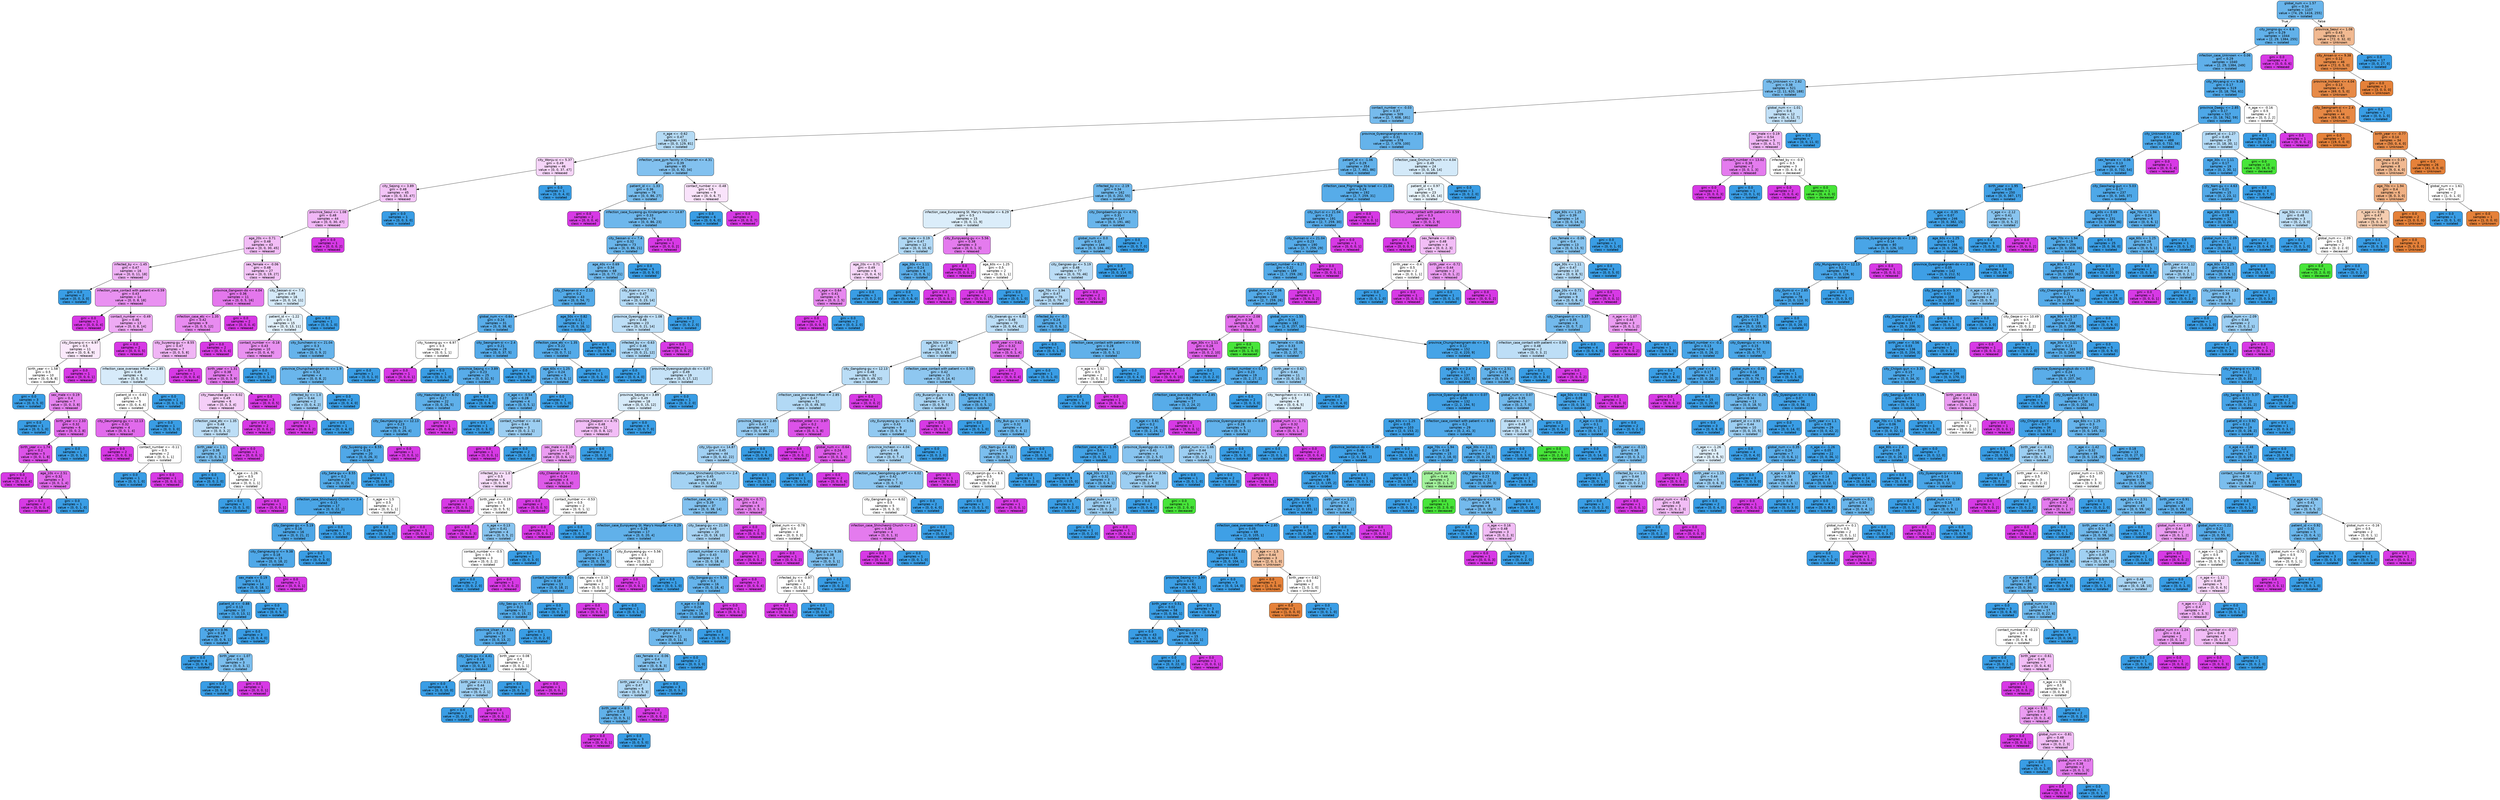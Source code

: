 digraph Tree {
node [shape=box, style="filled, rounded", color="black", fontname=helvetica] ;
edge [fontname=helvetica] ;
0 [label="global_num <= 1.57\ngini = 0.34\nsamples = 1107\nvalue = [74, 29, 1416, 255]\nclass = isolated", fillcolor="#68b4eb"] ;
1 [label="city_Jongno-gu <= 6.6\ngini = 0.29\nsamples = 1044\nvalue = [2, 29, 1384, 255]\nclass = isolated", fillcolor="#61b1ea"] ;
0 -> 1 [labeldistance=2.5, labelangle=45, headlabel="True"] ;
2 [label="infection_case_Unknown <= 0.06\ngini = 0.29\nsamples = 1040\nvalue = [2, 29, 1384, 249]\nclass = isolated", fillcolor="#60b0ea"] ;
1 -> 2 ;
3 [label="city_Unknown <= 2.82\ngini = 0.38\nsamples = 521\nvalue = [2, 11, 620, 188]\nclass = isolated", fillcolor="#78bced"] ;
2 -> 3 ;
4 [label="contact_number <= -0.03\ngini = 0.37\nsamples = 509\nvalue = [2, 7, 608, 181]\nclass = isolated", fillcolor="#76bbed"] ;
3 -> 4 ;
5 [label="n_age <= -0.62\ngini = 0.47\nsamples = 131\nvalue = [0, 0, 129, 81]\nclass = isolated", fillcolor="#b5dbf5"] ;
4 -> 5 ;
6 [label="city_Wonju-si <= 5.37\ngini = 0.49\nsamples = 46\nvalue = [0, 0, 37, 47]\nclass = released", fillcolor="#f6d5f9"] ;
5 -> 6 ;
7 [label="city_Sejong <= 3.89\ngini = 0.48\nsamples = 45\nvalue = [0, 0, 33, 47]\nclass = released", fillcolor="#f3c4f7"] ;
6 -> 7 ;
8 [label="province_Seoul <= 1.08\ngini = 0.48\nsamples = 44\nvalue = [0, 0, 30, 47]\nclass = released", fillcolor="#f1b7f6"] ;
7 -> 8 ;
9 [label="age_20s <= 0.71\ngini = 0.48\nsamples = 43\nvalue = [0, 0, 30, 45]\nclass = released", fillcolor="#f2bdf6"] ;
8 -> 9 ;
10 [label="infected_by <= -1.45\ngini = 0.47\nsamples = 16\nvalue = [0, 0, 11, 18]\nclass = released", fillcolor="#efb2f5"] ;
9 -> 10 ;
11 [label="gini = 0.0\nsamples = 2\nvalue = [0, 0, 3, 0]\nclass = isolated", fillcolor="#399de5"] ;
10 -> 11 ;
12 [label="infection_case_contact with patient <= 0.59\ngini = 0.43\nsamples = 14\nvalue = [0, 0, 8, 18]\nclass = released", fillcolor="#e991f1"] ;
10 -> 12 ;
13 [label="gini = 0.0\nsamples = 1\nvalue = [0, 0, 0, 4]\nclass = released", fillcolor="#d739e5"] ;
12 -> 13 ;
14 [label="contact_number <= -0.49\ngini = 0.46\nsamples = 13\nvalue = [0, 0, 8, 14]\nclass = released", fillcolor="#eeaaf4"] ;
12 -> 14 ;
15 [label="city_Goyang-si <= 6.97\ngini = 0.5\nsamples = 11\nvalue = [0, 0, 8, 9]\nclass = released", fillcolor="#fbe9fc"] ;
14 -> 15 ;
16 [label="birth_year <= 1.58\ngini = 0.5\nsamples = 10\nvalue = [0, 0, 8, 8]\nclass = isolated", fillcolor="#ffffff"] ;
15 -> 16 ;
17 [label="gini = 0.0\nsamples = 3\nvalue = [0, 0, 5, 0]\nclass = isolated", fillcolor="#399de5"] ;
16 -> 17 ;
18 [label="sex_male <= 0.19\ngini = 0.4\nsamples = 7\nvalue = [0, 0, 3, 8]\nclass = released", fillcolor="#e683ef"] ;
16 -> 18 ;
19 [label="gini = 0.0\nsamples = 1\nvalue = [0, 0, 1, 0]\nclass = isolated", fillcolor="#399de5"] ;
18 -> 19 ;
20 [label="birth_year <= 2.33\ngini = 0.32\nsamples = 6\nvalue = [0, 0, 2, 8]\nclass = released", fillcolor="#e16aec"] ;
18 -> 20 ;
21 [label="birth_year <= 1.74\ngini = 0.2\nsamples = 5\nvalue = [0, 0, 1, 8]\nclass = released", fillcolor="#dc52e8"] ;
20 -> 21 ;
22 [label="gini = 0.0\nsamples = 2\nvalue = [0, 0, 0, 4]\nclass = released", fillcolor="#d739e5"] ;
21 -> 22 ;
23 [label="age_10s <= 2.51\ngini = 0.32\nsamples = 3\nvalue = [0, 0, 1, 4]\nclass = released", fillcolor="#e16aec"] ;
21 -> 23 ;
24 [label="gini = 0.0\nsamples = 2\nvalue = [0, 0, 0, 4]\nclass = released", fillcolor="#d739e5"] ;
23 -> 24 ;
25 [label="gini = 0.0\nsamples = 1\nvalue = [0, 0, 1, 0]\nclass = isolated", fillcolor="#399de5"] ;
23 -> 25 ;
26 [label="gini = 0.0\nsamples = 1\nvalue = [0, 0, 1, 0]\nclass = isolated", fillcolor="#399de5"] ;
20 -> 26 ;
27 [label="gini = 0.0\nsamples = 1\nvalue = [0, 0, 0, 1]\nclass = released", fillcolor="#d739e5"] ;
15 -> 27 ;
28 [label="gini = 0.0\nsamples = 2\nvalue = [0, 0, 0, 5]\nclass = released", fillcolor="#d739e5"] ;
14 -> 28 ;
29 [label="sex_female <= -0.06\ngini = 0.48\nsamples = 27\nvalue = [0, 0, 19, 27]\nclass = released", fillcolor="#f3c4f7"] ;
9 -> 29 ;
30 [label="province_Gangwon-do <= 4.04\ngini = 0.36\nsamples = 11\nvalue = [0, 0, 5, 16]\nclass = released", fillcolor="#e477ed"] ;
29 -> 30 ;
31 [label="infection_case_etc <= 1.35\ngini = 0.42\nsamples = 9\nvalue = [0, 0, 5, 12]\nclass = released", fillcolor="#e88bf0"] ;
30 -> 31 ;
32 [label="city_Suyeong-gu <= 8.55\ngini = 0.47\nsamples = 7\nvalue = [0, 0, 5, 8]\nclass = released", fillcolor="#f0b5f5"] ;
31 -> 32 ;
33 [label="infection_case_overseas inflow <= 2.85\ngini = 0.49\nsamples = 6\nvalue = [0, 0, 5, 4]\nclass = isolated", fillcolor="#d7ebfa"] ;
32 -> 33 ;
34 [label="patient_id <= -0.63\ngini = 0.5\nsamples = 5\nvalue = [0, 0, 4, 4]\nclass = isolated", fillcolor="#ffffff"] ;
33 -> 34 ;
35 [label="city_Geumjeong-gu <= 12.13\ngini = 0.32\nsamples = 4\nvalue = [0, 0, 1, 4]\nclass = released", fillcolor="#e16aec"] ;
34 -> 35 ;
36 [label="gini = 0.0\nsamples = 2\nvalue = [0, 0, 0, 3]\nclass = released", fillcolor="#d739e5"] ;
35 -> 36 ;
37 [label="contact_number <= -0.11\ngini = 0.5\nsamples = 2\nvalue = [0, 0, 1, 1]\nclass = isolated", fillcolor="#ffffff"] ;
35 -> 37 ;
38 [label="gini = 0.0\nsamples = 1\nvalue = [0, 0, 1, 0]\nclass = isolated", fillcolor="#399de5"] ;
37 -> 38 ;
39 [label="gini = 0.0\nsamples = 1\nvalue = [0, 0, 0, 1]\nclass = released", fillcolor="#d739e5"] ;
37 -> 39 ;
40 [label="gini = 0.0\nsamples = 1\nvalue = [0, 0, 3, 0]\nclass = isolated", fillcolor="#399de5"] ;
34 -> 40 ;
41 [label="gini = 0.0\nsamples = 1\nvalue = [0, 0, 1, 0]\nclass = isolated", fillcolor="#399de5"] ;
33 -> 41 ;
42 [label="gini = 0.0\nsamples = 1\nvalue = [0, 0, 0, 4]\nclass = released", fillcolor="#d739e5"] ;
32 -> 42 ;
43 [label="gini = 0.0\nsamples = 2\nvalue = [0, 0, 0, 4]\nclass = released", fillcolor="#d739e5"] ;
31 -> 43 ;
44 [label="gini = 0.0\nsamples = 2\nvalue = [0, 0, 0, 4]\nclass = released", fillcolor="#d739e5"] ;
30 -> 44 ;
45 [label="city_Seosan-si <= 7.4\ngini = 0.49\nsamples = 16\nvalue = [0, 0, 14, 11]\nclass = isolated", fillcolor="#d5eaf9"] ;
29 -> 45 ;
46 [label="patient_id <= -1.22\ngini = 0.5\nsamples = 15\nvalue = [0, 0, 13, 11]\nclass = isolated", fillcolor="#e1f0fb"] ;
45 -> 46 ;
47 [label="contact_number <= -0.18\ngini = 0.43\nsamples = 10\nvalue = [0, 0, 4, 9]\nclass = released", fillcolor="#e991f1"] ;
46 -> 47 ;
48 [label="birth_year <= 1.31\ngini = 0.38\nsamples = 9\nvalue = [0, 0, 3, 9]\nclass = released", fillcolor="#e47bee"] ;
47 -> 48 ;
49 [label="city_Haeundae-gu <= 6.02\ngini = 0.49\nsamples = 6\nvalue = [0, 0, 3, 4]\nclass = released", fillcolor="#f5cef8"] ;
48 -> 49 ;
50 [label="infection_case_etc <= 1.35\ngini = 0.48\nsamples = 4\nvalue = [0, 0, 3, 2]\nclass = isolated", fillcolor="#bddef6"] ;
49 -> 50 ;
51 [label="birth_year <= 1.1\ngini = 0.38\nsamples = 3\nvalue = [0, 0, 3, 1]\nclass = isolated", fillcolor="#7bbeee"] ;
50 -> 51 ;
52 [label="gini = 0.0\nsamples = 1\nvalue = [0, 0, 2, 0]\nclass = isolated", fillcolor="#399de5"] ;
51 -> 52 ;
53 [label="n_age <= -1.26\ngini = 0.5\nsamples = 2\nvalue = [0, 0, 1, 1]\nclass = isolated", fillcolor="#ffffff"] ;
51 -> 53 ;
54 [label="gini = 0.0\nsamples = 1\nvalue = [0, 0, 1, 0]\nclass = isolated", fillcolor="#399de5"] ;
53 -> 54 ;
55 [label="gini = 0.0\nsamples = 1\nvalue = [0, 0, 0, 1]\nclass = released", fillcolor="#d739e5"] ;
53 -> 55 ;
56 [label="gini = 0.0\nsamples = 1\nvalue = [0, 0, 0, 1]\nclass = released", fillcolor="#d739e5"] ;
50 -> 56 ;
57 [label="gini = 0.0\nsamples = 2\nvalue = [0, 0, 0, 2]\nclass = released", fillcolor="#d739e5"] ;
49 -> 57 ;
58 [label="gini = 0.0\nsamples = 3\nvalue = [0, 0, 0, 5]\nclass = released", fillcolor="#d739e5"] ;
48 -> 58 ;
59 [label="gini = 0.0\nsamples = 1\nvalue = [0, 0, 1, 0]\nclass = isolated", fillcolor="#399de5"] ;
47 -> 59 ;
60 [label="city_Suncheon-si <= 21.04\ngini = 0.3\nsamples = 5\nvalue = [0, 0, 9, 2]\nclass = isolated", fillcolor="#65b3eb"] ;
46 -> 60 ;
61 [label="province_Chungcheongnam-do <= 1.9\ngini = 0.32\nsamples = 4\nvalue = [0, 0, 8, 2]\nclass = isolated", fillcolor="#6ab6ec"] ;
60 -> 61 ;
62 [label="infected_by <= 1.0\ngini = 0.44\nsamples = 2\nvalue = [0, 0, 4, 2]\nclass = isolated", fillcolor="#9ccef2"] ;
61 -> 62 ;
63 [label="gini = 0.0\nsamples = 1\nvalue = [0, 0, 0, 2]\nclass = released", fillcolor="#d739e5"] ;
62 -> 63 ;
64 [label="gini = 0.0\nsamples = 1\nvalue = [0, 0, 4, 0]\nclass = isolated", fillcolor="#399de5"] ;
62 -> 64 ;
65 [label="gini = 0.0\nsamples = 2\nvalue = [0, 0, 4, 0]\nclass = isolated", fillcolor="#399de5"] ;
61 -> 65 ;
66 [label="gini = 0.0\nsamples = 1\nvalue = [0, 0, 1, 0]\nclass = isolated", fillcolor="#399de5"] ;
60 -> 66 ;
67 [label="gini = 0.0\nsamples = 1\nvalue = [0, 0, 1, 0]\nclass = isolated", fillcolor="#399de5"] ;
45 -> 67 ;
68 [label="gini = 0.0\nsamples = 1\nvalue = [0, 0, 0, 2]\nclass = released", fillcolor="#d739e5"] ;
8 -> 68 ;
69 [label="gini = 0.0\nsamples = 1\nvalue = [0, 0, 3, 0]\nclass = isolated", fillcolor="#399de5"] ;
7 -> 69 ;
70 [label="gini = 0.0\nsamples = 1\nvalue = [0, 0, 4, 0]\nclass = isolated", fillcolor="#399de5"] ;
6 -> 70 ;
71 [label="infection_case_gym facility in Cheonan <= 4.31\ngini = 0.39\nsamples = 85\nvalue = [0, 0, 92, 34]\nclass = isolated", fillcolor="#82c1ef"] ;
5 -> 71 ;
72 [label="patient_id <= -1.33\ngini = 0.36\nsamples = 76\nvalue = [0, 0, 86, 27]\nclass = isolated", fillcolor="#77bced"] ;
71 -> 72 ;
73 [label="gini = 0.0\nsamples = 2\nvalue = [0, 0, 0, 4]\nclass = released", fillcolor="#d739e5"] ;
72 -> 73 ;
74 [label="infection_case_Suyeong-gu Kindergarten <= 14.87\ngini = 0.33\nsamples = 74\nvalue = [0, 0, 86, 23]\nclass = isolated", fillcolor="#6eb7ec"] ;
72 -> 74 ;
75 [label="city_Seosan-si <= 7.4\ngini = 0.32\nsamples = 73\nvalue = [0, 0, 86, 21]\nclass = isolated", fillcolor="#69b5eb"] ;
74 -> 75 ;
76 [label="age_40s <= 0.69\ngini = 0.34\nsamples = 68\nvalue = [0, 0, 77, 21]\nclass = isolated", fillcolor="#6fb8ec"] ;
75 -> 76 ;
77 [label="city_Cheonan-si <= 2.13\ngini = 0.2\nsamples = 43\nvalue = [0, 0, 54, 7]\nclass = isolated", fillcolor="#53aae8"] ;
76 -> 77 ;
78 [label="global_num <= -0.64\ngini = 0.24\nsamples = 31\nvalue = [0, 0, 38, 6]\nclass = isolated", fillcolor="#58ace9"] ;
77 -> 78 ;
79 [label="city_Yuseong-gu <= 6.97\ngini = 0.5\nsamples = 2\nvalue = [0, 0, 1, 1]\nclass = isolated", fillcolor="#ffffff"] ;
78 -> 79 ;
80 [label="gini = 0.0\nsamples = 1\nvalue = [0, 0, 0, 1]\nclass = released", fillcolor="#d739e5"] ;
79 -> 80 ;
81 [label="gini = 0.0\nsamples = 1\nvalue = [0, 0, 1, 0]\nclass = isolated", fillcolor="#399de5"] ;
79 -> 81 ;
82 [label="city_Seongnam-si <= 2.4\ngini = 0.21\nsamples = 29\nvalue = [0, 0, 37, 5]\nclass = isolated", fillcolor="#54aae9"] ;
78 -> 82 ;
83 [label="province_Sejong <= 3.89\ngini = 0.23\nsamples = 25\nvalue = [0, 0, 32, 5]\nclass = isolated", fillcolor="#58ace9"] ;
82 -> 83 ;
84 [label="city_Haeundae-gu <= 6.02\ngini = 0.27\nsamples = 22\nvalue = [0, 0, 26, 5]\nclass = isolated", fillcolor="#5fb0ea"] ;
83 -> 84 ;
85 [label="city_Geumjeong-gu <= 12.13\ngini = 0.23\nsamples = 21\nvalue = [0, 0, 26, 4]\nclass = isolated", fillcolor="#57ace9"] ;
84 -> 85 ;
86 [label="city_Suyeong-gu <= 8.55\ngini = 0.19\nsamples = 20\nvalue = [0, 0, 26, 3]\nclass = isolated", fillcolor="#50a8e8"] ;
85 -> 86 ;
87 [label="city_Saha-gu <= 8.55\ngini = 0.2\nsamples = 19\nvalue = [0, 0, 23, 3]\nclass = isolated", fillcolor="#53aae8"] ;
86 -> 87 ;
88 [label="infection_case_Shincheonji Church <= 2.4\ngini = 0.15\nsamples = 17\nvalue = [0, 0, 22, 2]\nclass = isolated", fillcolor="#4ba6e7"] ;
87 -> 88 ;
89 [label="city_Gangseo-gu <= 5.19\ngini = 0.16\nsamples = 16\nvalue = [0, 0, 21, 2]\nclass = isolated", fillcolor="#4ca6e7"] ;
88 -> 89 ;
90 [label="city_Gangneung-si <= 9.38\ngini = 0.18\nsamples = 15\nvalue = [0, 0, 18, 2]\nclass = isolated", fillcolor="#4fa8e8"] ;
89 -> 90 ;
91 [label="sex_male <= 0.19\ngini = 0.1\nsamples = 14\nvalue = [0, 0, 18, 1]\nclass = isolated", fillcolor="#44a2e6"] ;
90 -> 91 ;
92 [label="patient_id <= -0.88\ngini = 0.13\nsamples = 10\nvalue = [0, 0, 13, 1]\nclass = isolated", fillcolor="#48a5e7"] ;
91 -> 92 ;
93 [label="n_age <= 0.96\ngini = 0.18\nsamples = 7\nvalue = [0, 0, 9, 1]\nclass = isolated", fillcolor="#4fa8e8"] ;
92 -> 93 ;
94 [label="gini = 0.0\nsamples = 4\nvalue = [0, 0, 6, 0]\nclass = isolated", fillcolor="#399de5"] ;
93 -> 94 ;
95 [label="birth_year <= -1.07\ngini = 0.38\nsamples = 3\nvalue = [0, 0, 3, 1]\nclass = isolated", fillcolor="#7bbeee"] ;
93 -> 95 ;
96 [label="gini = 0.0\nsamples = 2\nvalue = [0, 0, 3, 0]\nclass = isolated", fillcolor="#399de5"] ;
95 -> 96 ;
97 [label="gini = 0.0\nsamples = 1\nvalue = [0, 0, 0, 1]\nclass = released", fillcolor="#d739e5"] ;
95 -> 97 ;
98 [label="gini = 0.0\nsamples = 3\nvalue = [0, 0, 4, 0]\nclass = isolated", fillcolor="#399de5"] ;
92 -> 98 ;
99 [label="gini = 0.0\nsamples = 4\nvalue = [0, 0, 5, 0]\nclass = isolated", fillcolor="#399de5"] ;
91 -> 99 ;
100 [label="gini = 0.0\nsamples = 1\nvalue = [0, 0, 0, 1]\nclass = released", fillcolor="#d739e5"] ;
90 -> 100 ;
101 [label="gini = 0.0\nsamples = 1\nvalue = [0, 0, 3, 0]\nclass = isolated", fillcolor="#399de5"] ;
89 -> 101 ;
102 [label="gini = 0.0\nsamples = 1\nvalue = [0, 0, 1, 0]\nclass = isolated", fillcolor="#399de5"] ;
88 -> 102 ;
103 [label="n_age <= 1.5\ngini = 0.5\nsamples = 2\nvalue = [0, 0, 1, 1]\nclass = isolated", fillcolor="#ffffff"] ;
87 -> 103 ;
104 [label="gini = 0.0\nsamples = 1\nvalue = [0, 0, 1, 0]\nclass = isolated", fillcolor="#399de5"] ;
103 -> 104 ;
105 [label="gini = 0.0\nsamples = 1\nvalue = [0, 0, 0, 1]\nclass = released", fillcolor="#d739e5"] ;
103 -> 105 ;
106 [label="gini = 0.0\nsamples = 1\nvalue = [0, 0, 3, 0]\nclass = isolated", fillcolor="#399de5"] ;
86 -> 106 ;
107 [label="gini = 0.0\nsamples = 1\nvalue = [0, 0, 0, 1]\nclass = released", fillcolor="#d739e5"] ;
85 -> 107 ;
108 [label="gini = 0.0\nsamples = 1\nvalue = [0, 0, 0, 1]\nclass = released", fillcolor="#d739e5"] ;
84 -> 108 ;
109 [label="gini = 0.0\nsamples = 3\nvalue = [0, 0, 6, 0]\nclass = isolated", fillcolor="#399de5"] ;
83 -> 109 ;
110 [label="gini = 0.0\nsamples = 4\nvalue = [0, 0, 5, 0]\nclass = isolated", fillcolor="#399de5"] ;
82 -> 110 ;
111 [label="age_50s <= 0.82\ngini = 0.11\nsamples = 12\nvalue = [0, 0, 16, 1]\nclass = isolated", fillcolor="#45a3e7"] ;
77 -> 111 ;
112 [label="infection_case_etc <= 1.35\ngini = 0.22\nsamples = 6\nvalue = [0, 0, 7, 1]\nclass = isolated", fillcolor="#55abe9"] ;
111 -> 112 ;
113 [label="age_60s <= 1.25\ngini = 0.24\nsamples = 5\nvalue = [0, 0, 6, 1]\nclass = isolated", fillcolor="#5aade9"] ;
112 -> 113 ;
114 [label="n_age <= -0.54\ngini = 0.28\nsamples = 4\nvalue = [0, 0, 5, 1]\nclass = isolated", fillcolor="#61b1ea"] ;
113 -> 114 ;
115 [label="gini = 0.0\nsamples = 1\nvalue = [0, 0, 3, 0]\nclass = isolated", fillcolor="#399de5"] ;
114 -> 115 ;
116 [label="contact_number <= -0.44\ngini = 0.44\nsamples = 3\nvalue = [0, 0, 2, 1]\nclass = isolated", fillcolor="#9ccef2"] ;
114 -> 116 ;
117 [label="gini = 0.0\nsamples = 1\nvalue = [0, 0, 0, 1]\nclass = released", fillcolor="#d739e5"] ;
116 -> 117 ;
118 [label="gini = 0.0\nsamples = 2\nvalue = [0, 0, 2, 0]\nclass = isolated", fillcolor="#399de5"] ;
116 -> 118 ;
119 [label="gini = 0.0\nsamples = 1\nvalue = [0, 0, 1, 0]\nclass = isolated", fillcolor="#399de5"] ;
113 -> 119 ;
120 [label="gini = 0.0\nsamples = 1\nvalue = [0, 0, 1, 0]\nclass = isolated", fillcolor="#399de5"] ;
112 -> 120 ;
121 [label="gini = 0.0\nsamples = 6\nvalue = [0, 0, 9, 0]\nclass = isolated", fillcolor="#399de5"] ;
111 -> 121 ;
122 [label="city_Asan-si <= 7.91\ngini = 0.47\nsamples = 25\nvalue = [0, 0, 23, 14]\nclass = isolated", fillcolor="#b2d9f5"] ;
76 -> 122 ;
123 [label="province_Gyeonggi-do <= 1.08\ngini = 0.48\nsamples = 23\nvalue = [0, 0, 21, 14]\nclass = isolated", fillcolor="#bddef6"] ;
122 -> 123 ;
124 [label="infected_by <= -0.63\ngini = 0.46\nsamples = 22\nvalue = [0, 0, 21, 12]\nclass = isolated", fillcolor="#aad5f4"] ;
123 -> 124 ;
125 [label="gini = 0.0\nsamples = 3\nvalue = [0, 0, 4, 0]\nclass = isolated", fillcolor="#399de5"] ;
124 -> 125 ;
126 [label="province_Gyeongsangbuk-do <= 0.07\ngini = 0.49\nsamples = 19\nvalue = [0, 0, 17, 12]\nclass = isolated", fillcolor="#c5e2f7"] ;
124 -> 126 ;
127 [label="province_Sejong <= 3.89\ngini = 0.49\nsamples = 18\nvalue = [0, 0, 15, 12]\nclass = isolated", fillcolor="#d7ebfa"] ;
126 -> 127 ;
128 [label="province_Daejeon <= 4.75\ngini = 0.48\nsamples = 12\nvalue = [0, 0, 8, 12]\nclass = released", fillcolor="#f2bdf6"] ;
127 -> 128 ;
129 [label="sex_male <= 0.19\ngini = 0.44\nsamples = 10\nvalue = [0, 0, 6, 12]\nclass = released", fillcolor="#eb9cf2"] ;
128 -> 129 ;
130 [label="infected_by <= 1.0\ngini = 0.5\nsamples = 6\nvalue = [0, 0, 5, 6]\nclass = released", fillcolor="#f8defb"] ;
129 -> 130 ;
131 [label="gini = 0.0\nsamples = 1\nvalue = [0, 0, 0, 1]\nclass = released", fillcolor="#d739e5"] ;
130 -> 131 ;
132 [label="birth_year <= -0.19\ngini = 0.5\nsamples = 5\nvalue = [0, 0, 5, 5]\nclass = isolated", fillcolor="#ffffff"] ;
130 -> 132 ;
133 [label="gini = 0.0\nsamples = 1\nvalue = [0, 0, 0, 3]\nclass = released", fillcolor="#d739e5"] ;
132 -> 133 ;
134 [label="n_age <= 0.13\ngini = 0.41\nsamples = 4\nvalue = [0, 0, 5, 2]\nclass = isolated", fillcolor="#88c4ef"] ;
132 -> 134 ;
135 [label="contact_number <= -0.5\ngini = 0.5\nsamples = 3\nvalue = [0, 0, 2, 2]\nclass = isolated", fillcolor="#ffffff"] ;
134 -> 135 ;
136 [label="gini = 0.0\nsamples = 2\nvalue = [0, 0, 2, 0]\nclass = isolated", fillcolor="#399de5"] ;
135 -> 136 ;
137 [label="gini = 0.0\nsamples = 1\nvalue = [0, 0, 0, 2]\nclass = released", fillcolor="#d739e5"] ;
135 -> 137 ;
138 [label="gini = 0.0\nsamples = 1\nvalue = [0, 0, 3, 0]\nclass = isolated", fillcolor="#399de5"] ;
134 -> 138 ;
139 [label="city_Cheonan-si <= 2.13\ngini = 0.24\nsamples = 4\nvalue = [0, 0, 1, 6]\nclass = released", fillcolor="#de5ae9"] ;
129 -> 139 ;
140 [label="gini = 0.0\nsamples = 2\nvalue = [0, 0, 0, 5]\nclass = released", fillcolor="#d739e5"] ;
139 -> 140 ;
141 [label="contact_number <= -0.53\ngini = 0.5\nsamples = 2\nvalue = [0, 0, 1, 1]\nclass = isolated", fillcolor="#ffffff"] ;
139 -> 141 ;
142 [label="gini = 0.0\nsamples = 1\nvalue = [0, 0, 0, 1]\nclass = released", fillcolor="#d739e5"] ;
141 -> 142 ;
143 [label="gini = 0.0\nsamples = 1\nvalue = [0, 0, 1, 0]\nclass = isolated", fillcolor="#399de5"] ;
141 -> 143 ;
144 [label="gini = 0.0\nsamples = 2\nvalue = [0, 0, 2, 0]\nclass = isolated", fillcolor="#399de5"] ;
128 -> 144 ;
145 [label="gini = 0.0\nsamples = 6\nvalue = [0, 0, 7, 0]\nclass = isolated", fillcolor="#399de5"] ;
127 -> 145 ;
146 [label="gini = 0.0\nsamples = 1\nvalue = [0, 0, 2, 0]\nclass = isolated", fillcolor="#399de5"] ;
126 -> 146 ;
147 [label="gini = 0.0\nsamples = 1\nvalue = [0, 0, 0, 2]\nclass = released", fillcolor="#d739e5"] ;
123 -> 147 ;
148 [label="gini = 0.0\nsamples = 2\nvalue = [0, 0, 2, 0]\nclass = isolated", fillcolor="#399de5"] ;
122 -> 148 ;
149 [label="gini = 0.0\nsamples = 5\nvalue = [0, 0, 9, 0]\nclass = isolated", fillcolor="#399de5"] ;
75 -> 149 ;
150 [label="gini = 0.0\nsamples = 1\nvalue = [0, 0, 0, 2]\nclass = released", fillcolor="#d739e5"] ;
74 -> 150 ;
151 [label="contact_number <= -0.48\ngini = 0.5\nsamples = 9\nvalue = [0, 0, 6, 7]\nclass = released", fillcolor="#f9e3fb"] ;
71 -> 151 ;
152 [label="gini = 0.0\nsamples = 6\nvalue = [0, 0, 6, 0]\nclass = isolated", fillcolor="#399de5"] ;
151 -> 152 ;
153 [label="gini = 0.0\nsamples = 3\nvalue = [0, 0, 0, 7]\nclass = released", fillcolor="#d739e5"] ;
151 -> 153 ;
154 [label="province_Gyeongsangnam-do <= 2.38\ngini = 0.31\nsamples = 378\nvalue = [2, 7, 479, 100]\nclass = isolated", fillcolor="#65b3eb"] ;
4 -> 154 ;
155 [label="patient_id <= -1.06\ngini = 0.29\nsamples = 354\nvalue = [2, 7, 461, 86]\nclass = isolated", fillcolor="#61b1ea"] ;
154 -> 155 ;
156 [label="infected_by <= -2.19\ngini = 0.34\nsamples = 162\nvalue = [0, 0, 202, 55]\nclass = isolated", fillcolor="#6fb8ec"] ;
155 -> 156 ;
157 [label="infection_case_Eunpyeong St. Mary's Hospital <= 6.29\ngini = 0.5\nsamples = 15\nvalue = [0, 0, 11, 9]\nclass = isolated", fillcolor="#dbedfa"] ;
156 -> 157 ;
158 [label="sex_male <= 0.19\ngini = 0.47\nsamples = 12\nvalue = [0, 0, 10, 6]\nclass = isolated", fillcolor="#b0d8f5"] ;
157 -> 158 ;
159 [label="age_20s <= 0.71\ngini = 0.49\nsamples = 6\nvalue = [0, 0, 4, 5]\nclass = released", fillcolor="#f7d7fa"] ;
158 -> 159 ;
160 [label="n_age <= 0.64\ngini = 0.41\nsamples = 5\nvalue = [0, 0, 2, 5]\nclass = released", fillcolor="#e788ef"] ;
159 -> 160 ;
161 [label="gini = 0.0\nsamples = 3\nvalue = [0, 0, 0, 5]\nclass = released", fillcolor="#d739e5"] ;
160 -> 161 ;
162 [label="gini = 0.0\nsamples = 2\nvalue = [0, 0, 2, 0]\nclass = isolated", fillcolor="#399de5"] ;
160 -> 162 ;
163 [label="gini = 0.0\nsamples = 1\nvalue = [0, 0, 2, 0]\nclass = isolated", fillcolor="#399de5"] ;
159 -> 163 ;
164 [label="age_30s <= 1.11\ngini = 0.24\nsamples = 6\nvalue = [0, 0, 6, 1]\nclass = isolated", fillcolor="#5aade9"] ;
158 -> 164 ;
165 [label="gini = 0.0\nsamples = 5\nvalue = [0, 0, 6, 0]\nclass = isolated", fillcolor="#399de5"] ;
164 -> 165 ;
166 [label="gini = 0.0\nsamples = 1\nvalue = [0, 0, 0, 1]\nclass = released", fillcolor="#d739e5"] ;
164 -> 166 ;
167 [label="city_Eunpyeong-gu <= 5.56\ngini = 0.38\nsamples = 3\nvalue = [0, 0, 1, 3]\nclass = released", fillcolor="#e47bee"] ;
157 -> 167 ;
168 [label="gini = 0.0\nsamples = 1\nvalue = [0, 0, 0, 2]\nclass = released", fillcolor="#d739e5"] ;
167 -> 168 ;
169 [label="age_60s <= 1.25\ngini = 0.5\nsamples = 2\nvalue = [0, 0, 1, 1]\nclass = isolated", fillcolor="#ffffff"] ;
167 -> 169 ;
170 [label="gini = 0.0\nsamples = 1\nvalue = [0, 0, 0, 1]\nclass = released", fillcolor="#d739e5"] ;
169 -> 170 ;
171 [label="gini = 0.0\nsamples = 1\nvalue = [0, 0, 1, 0]\nclass = isolated", fillcolor="#399de5"] ;
169 -> 171 ;
172 [label="city_Dongdaemun-gu <= 4.75\ngini = 0.31\nsamples = 147\nvalue = [0, 0, 191, 46]\nclass = isolated", fillcolor="#69b5eb"] ;
156 -> 172 ;
173 [label="global_num <= 0.0\ngini = 0.32\nsamples = 144\nvalue = [0, 0, 184, 46]\nclass = isolated", fillcolor="#6ab6ec"] ;
172 -> 173 ;
174 [label="city_Gangseo-gu <= 5.19\ngini = 0.48\nsamples = 77\nvalue = [0, 0, 70, 46]\nclass = isolated", fillcolor="#bbddf6"] ;
173 -> 174 ;
175 [label="age_70s <= 1.94\ngini = 0.47\nsamples = 75\nvalue = [0, 0, 70, 43]\nclass = isolated", fillcolor="#b3d9f5"] ;
174 -> 175 ;
176 [label="city_Gwanak-gu <= 6.02\ngini = 0.48\nsamples = 70\nvalue = [0, 0, 64, 42]\nclass = isolated", fillcolor="#bbddf6"] ;
175 -> 176 ;
177 [label="age_50s <= 0.82\ngini = 0.47\nsamples = 67\nvalue = [0, 0, 63, 38]\nclass = isolated", fillcolor="#b0d8f5"] ;
176 -> 177 ;
178 [label="city_Gangdong-gu <= 12.13\ngini = 0.48\nsamples = 52\nvalue = [0, 0, 49, 32]\nclass = isolated", fillcolor="#baddf6"] ;
177 -> 178 ;
179 [label="infection_case_overseas inflow <= 2.85\ngini = 0.47\nsamples = 51\nvalue = [0, 0, 49, 30]\nclass = isolated", fillcolor="#b2d9f5"] ;
178 -> 179 ;
180 [label="province_Daegu <= 2.85\ngini = 0.43\nsamples = 47\nvalue = [0, 0, 48, 22]\nclass = isolated", fillcolor="#94caf1"] ;
179 -> 180 ;
181 [label="city_Ulju-gun <= 14.87\ngini = 0.45\nsamples = 44\nvalue = [0, 0, 42, 22]\nclass = isolated", fillcolor="#a1d0f3"] ;
180 -> 181 ;
182 [label="infection_case_Shincheonji Church <= 2.4\ngini = 0.45\nsamples = 43\nvalue = [0, 0, 41, 22]\nclass = isolated", fillcolor="#a3d2f3"] ;
181 -> 182 ;
183 [label="infection_case_etc <= 1.35\ngini = 0.39\nsamples = 37\nvalue = [0, 0, 38, 14]\nclass = isolated", fillcolor="#82c1ef"] ;
182 -> 183 ;
184 [label="infection_case_Eunpyeong St. Mary's Hospital <= 6.29\ngini = 0.28\nsamples = 17\nvalue = [0, 0, 20, 4]\nclass = isolated", fillcolor="#61b1ea"] ;
183 -> 184 ;
185 [label="birth_year <= 1.42\ngini = 0.24\nsamples = 15\nvalue = [0, 0, 19, 3]\nclass = isolated", fillcolor="#58ace9"] ;
184 -> 185 ;
186 [label="contact_number <= 0.02\ngini = 0.18\nsamples = 13\nvalue = [0, 0, 18, 2]\nclass = isolated", fillcolor="#4fa8e8"] ;
185 -> 186 ;
187 [label="city_Seo-gu <= 5.03\ngini = 0.21\nsamples = 11\nvalue = [0, 0, 15, 2]\nclass = isolated", fillcolor="#53aae8"] ;
186 -> 187 ;
188 [label="province_Ulsan <= 4.12\ngini = 0.23\nsamples = 10\nvalue = [0, 0, 13, 2]\nclass = isolated", fillcolor="#57ace9"] ;
187 -> 188 ;
189 [label="city_Guro-gu <= 4.41\ngini = 0.14\nsamples = 8\nvalue = [0, 0, 12, 1]\nclass = isolated", fillcolor="#49a5e7"] ;
188 -> 189 ;
190 [label="gini = 0.0\nsamples = 6\nvalue = [0, 0, 10, 0]\nclass = isolated", fillcolor="#399de5"] ;
189 -> 190 ;
191 [label="birth_year <= 0.11\ngini = 0.44\nsamples = 2\nvalue = [0, 0, 2, 1]\nclass = isolated", fillcolor="#9ccef2"] ;
189 -> 191 ;
192 [label="gini = 0.0\nsamples = 1\nvalue = [0, 0, 2, 0]\nclass = isolated", fillcolor="#399de5"] ;
191 -> 192 ;
193 [label="gini = 0.0\nsamples = 1\nvalue = [0, 0, 0, 1]\nclass = released", fillcolor="#d739e5"] ;
191 -> 193 ;
194 [label="birth_year <= 0.08\ngini = 0.5\nsamples = 2\nvalue = [0, 0, 1, 1]\nclass = isolated", fillcolor="#ffffff"] ;
188 -> 194 ;
195 [label="gini = 0.0\nsamples = 1\nvalue = [0, 0, 1, 0]\nclass = isolated", fillcolor="#399de5"] ;
194 -> 195 ;
196 [label="gini = 0.0\nsamples = 1\nvalue = [0, 0, 0, 1]\nclass = released", fillcolor="#d739e5"] ;
194 -> 196 ;
197 [label="gini = 0.0\nsamples = 1\nvalue = [0, 0, 2, 0]\nclass = isolated", fillcolor="#399de5"] ;
187 -> 197 ;
198 [label="gini = 0.0\nsamples = 2\nvalue = [0, 0, 3, 0]\nclass = isolated", fillcolor="#399de5"] ;
186 -> 198 ;
199 [label="sex_male <= 0.19\ngini = 0.5\nsamples = 2\nvalue = [0, 0, 1, 1]\nclass = isolated", fillcolor="#ffffff"] ;
185 -> 199 ;
200 [label="gini = 0.0\nsamples = 1\nvalue = [0, 0, 0, 1]\nclass = released", fillcolor="#d739e5"] ;
199 -> 200 ;
201 [label="gini = 0.0\nsamples = 1\nvalue = [0, 0, 1, 0]\nclass = isolated", fillcolor="#399de5"] ;
199 -> 201 ;
202 [label="city_Eunpyeong-gu <= 5.56\ngini = 0.5\nsamples = 2\nvalue = [0, 0, 1, 1]\nclass = isolated", fillcolor="#ffffff"] ;
184 -> 202 ;
203 [label="gini = 0.0\nsamples = 1\nvalue = [0, 0, 0, 1]\nclass = released", fillcolor="#d739e5"] ;
202 -> 203 ;
204 [label="gini = 0.0\nsamples = 1\nvalue = [0, 0, 1, 0]\nclass = isolated", fillcolor="#399de5"] ;
202 -> 204 ;
205 [label="city_Sasang-gu <= 21.04\ngini = 0.46\nsamples = 20\nvalue = [0, 0, 18, 10]\nclass = isolated", fillcolor="#a7d3f3"] ;
183 -> 205 ;
206 [label="contact_number <= 0.03\ngini = 0.43\nsamples = 19\nvalue = [0, 0, 18, 8]\nclass = isolated", fillcolor="#91c9f1"] ;
205 -> 206 ;
207 [label="city_Songpa-gu <= 5.56\ngini = 0.3\nsamples = 16\nvalue = [0, 0, 18, 4]\nclass = isolated", fillcolor="#65b3eb"] ;
206 -> 207 ;
208 [label="n_age <= 0.08\ngini = 0.24\nsamples = 15\nvalue = [0, 0, 18, 3]\nclass = isolated", fillcolor="#5aade9"] ;
207 -> 208 ;
209 [label="city_Gangnam-gu <= 6.02\ngini = 0.34\nsamples = 11\nvalue = [0, 0, 11, 3]\nclass = isolated", fillcolor="#6fb8ec"] ;
208 -> 209 ;
210 [label="sex_female <= -0.06\ngini = 0.4\nsamples = 9\nvalue = [0, 0, 8, 3]\nclass = isolated", fillcolor="#83c2ef"] ;
209 -> 210 ;
211 [label="birth_year <= 0.4\ngini = 0.47\nsamples = 6\nvalue = [0, 0, 5, 3]\nclass = isolated", fillcolor="#b0d8f5"] ;
210 -> 211 ;
212 [label="birth_year <= 0.0\ngini = 0.28\nsamples = 4\nvalue = [0, 0, 5, 1]\nclass = isolated", fillcolor="#61b1ea"] ;
211 -> 212 ;
213 [label="gini = 0.0\nsamples = 1\nvalue = [0, 0, 0, 1]\nclass = released", fillcolor="#d739e5"] ;
212 -> 213 ;
214 [label="gini = 0.0\nsamples = 3\nvalue = [0, 0, 5, 0]\nclass = isolated", fillcolor="#399de5"] ;
212 -> 214 ;
215 [label="gini = 0.0\nsamples = 2\nvalue = [0, 0, 0, 2]\nclass = released", fillcolor="#d739e5"] ;
211 -> 215 ;
216 [label="gini = 0.0\nsamples = 3\nvalue = [0, 0, 3, 0]\nclass = isolated", fillcolor="#399de5"] ;
210 -> 216 ;
217 [label="gini = 0.0\nsamples = 2\nvalue = [0, 0, 3, 0]\nclass = isolated", fillcolor="#399de5"] ;
209 -> 217 ;
218 [label="gini = 0.0\nsamples = 4\nvalue = [0, 0, 7, 0]\nclass = isolated", fillcolor="#399de5"] ;
208 -> 218 ;
219 [label="gini = 0.0\nsamples = 1\nvalue = [0, 0, 0, 1]\nclass = released", fillcolor="#d739e5"] ;
207 -> 219 ;
220 [label="gini = 0.0\nsamples = 3\nvalue = [0, 0, 0, 4]\nclass = released", fillcolor="#d739e5"] ;
206 -> 220 ;
221 [label="gini = 0.0\nsamples = 1\nvalue = [0, 0, 0, 2]\nclass = released", fillcolor="#d739e5"] ;
205 -> 221 ;
222 [label="age_20s <= 0.71\ngini = 0.4\nsamples = 6\nvalue = [0, 0, 3, 8]\nclass = released", fillcolor="#e683ef"] ;
182 -> 222 ;
223 [label="gini = 0.0\nsamples = 2\nvalue = [0, 0, 0, 5]\nclass = released", fillcolor="#d739e5"] ;
222 -> 223 ;
224 [label="global_num <= -0.78\ngini = 0.5\nsamples = 4\nvalue = [0, 0, 3, 3]\nclass = isolated", fillcolor="#ffffff"] ;
222 -> 224 ;
225 [label="gini = 0.0\nsamples = 1\nvalue = [0, 0, 0, 2]\nclass = released", fillcolor="#d739e5"] ;
224 -> 225 ;
226 [label="city_Buk-gu <= 9.38\ngini = 0.38\nsamples = 3\nvalue = [0, 0, 3, 1]\nclass = isolated", fillcolor="#7bbeee"] ;
224 -> 226 ;
227 [label="infected_by <= -0.97\ngini = 0.5\nsamples = 2\nvalue = [0, 0, 1, 1]\nclass = isolated", fillcolor="#ffffff"] ;
226 -> 227 ;
228 [label="gini = 0.0\nsamples = 1\nvalue = [0, 0, 0, 1]\nclass = released", fillcolor="#d739e5"] ;
227 -> 228 ;
229 [label="gini = 0.0\nsamples = 1\nvalue = [0, 0, 1, 0]\nclass = isolated", fillcolor="#399de5"] ;
227 -> 229 ;
230 [label="gini = 0.0\nsamples = 1\nvalue = [0, 0, 2, 0]\nclass = isolated", fillcolor="#399de5"] ;
226 -> 230 ;
231 [label="gini = 0.0\nsamples = 1\nvalue = [0, 0, 1, 0]\nclass = isolated", fillcolor="#399de5"] ;
181 -> 231 ;
232 [label="gini = 0.0\nsamples = 3\nvalue = [0, 0, 6, 0]\nclass = isolated", fillcolor="#399de5"] ;
180 -> 232 ;
233 [label="infection_order <= -3.97\ngini = 0.2\nsamples = 4\nvalue = [0, 0, 1, 8]\nclass = released", fillcolor="#dc52e8"] ;
179 -> 233 ;
234 [label="gini = 0.0\nsamples = 1\nvalue = [0, 0, 0, 2]\nclass = released", fillcolor="#d739e5"] ;
233 -> 234 ;
235 [label="global_num <= -0.64\ngini = 0.24\nsamples = 3\nvalue = [0, 0, 1, 6]\nclass = released", fillcolor="#de5ae9"] ;
233 -> 235 ;
236 [label="gini = 0.0\nsamples = 1\nvalue = [0, 0, 1, 0]\nclass = isolated", fillcolor="#399de5"] ;
235 -> 236 ;
237 [label="gini = 0.0\nsamples = 2\nvalue = [0, 0, 0, 6]\nclass = released", fillcolor="#d739e5"] ;
235 -> 237 ;
238 [label="gini = 0.0\nsamples = 1\nvalue = [0, 0, 0, 2]\nclass = released", fillcolor="#d739e5"] ;
178 -> 238 ;
239 [label="infection_case_contact with patient <= 0.59\ngini = 0.42\nsamples = 15\nvalue = [0, 0, 14, 6]\nclass = isolated", fillcolor="#8ec7f0"] ;
177 -> 239 ;
240 [label="city_Busanjin-gu <= 6.6\ngini = 0.46\nsamples = 10\nvalue = [0, 0, 9, 5]\nclass = isolated", fillcolor="#a7d3f3"] ;
239 -> 240 ;
241 [label="city_Eunpyeong-gu <= 5.56\ngini = 0.43\nsamples = 9\nvalue = [0, 0, 9, 4]\nclass = isolated", fillcolor="#91c9f1"] ;
240 -> 241 ;
242 [label="province_Incheon <= 4.04\ngini = 0.46\nsamples = 8\nvalue = [0, 0, 7, 4]\nclass = isolated", fillcolor="#aad5f4"] ;
241 -> 242 ;
243 [label="infection_case_Seongdong-gu APT <= 6.02\ngini = 0.42\nsamples = 7\nvalue = [0, 0, 7, 3]\nclass = isolated", fillcolor="#8ec7f0"] ;
242 -> 243 ;
244 [label="city_Gangnam-gu <= 6.02\ngini = 0.5\nsamples = 5\nvalue = [0, 0, 3, 3]\nclass = isolated", fillcolor="#ffffff"] ;
243 -> 244 ;
245 [label="infection_case_Shincheonji Church <= 2.4\ngini = 0.38\nsamples = 4\nvalue = [0, 0, 1, 3]\nclass = released", fillcolor="#e47bee"] ;
244 -> 245 ;
246 [label="gini = 0.0\nsamples = 3\nvalue = [0, 0, 0, 3]\nclass = released", fillcolor="#d739e5"] ;
245 -> 246 ;
247 [label="gini = 0.0\nsamples = 1\nvalue = [0, 0, 1, 0]\nclass = isolated", fillcolor="#399de5"] ;
245 -> 247 ;
248 [label="gini = 0.0\nsamples = 1\nvalue = [0, 0, 2, 0]\nclass = isolated", fillcolor="#399de5"] ;
244 -> 248 ;
249 [label="gini = 0.0\nsamples = 2\nvalue = [0, 0, 4, 0]\nclass = isolated", fillcolor="#399de5"] ;
243 -> 249 ;
250 [label="gini = 0.0\nsamples = 1\nvalue = [0, 0, 0, 1]\nclass = released", fillcolor="#d739e5"] ;
242 -> 250 ;
251 [label="gini = 0.0\nsamples = 1\nvalue = [0, 0, 2, 0]\nclass = isolated", fillcolor="#399de5"] ;
241 -> 251 ;
252 [label="gini = 0.0\nsamples = 1\nvalue = [0, 0, 0, 1]\nclass = released", fillcolor="#d739e5"] ;
240 -> 252 ;
253 [label="sex_female <= -0.06\ngini = 0.28\nsamples = 5\nvalue = [0, 0, 5, 1]\nclass = isolated", fillcolor="#61b1ea"] ;
239 -> 253 ;
254 [label="gini = 0.0\nsamples = 1\nvalue = [0, 0, 1, 0]\nclass = isolated", fillcolor="#399de5"] ;
253 -> 254 ;
255 [label="city_Buk-gu <= 9.38\ngini = 0.32\nsamples = 4\nvalue = [0, 0, 4, 1]\nclass = isolated", fillcolor="#6ab6ec"] ;
253 -> 255 ;
256 [label="city_Nam-gu <= 4.63\ngini = 0.38\nsamples = 3\nvalue = [0, 0, 3, 1]\nclass = isolated", fillcolor="#7bbeee"] ;
255 -> 256 ;
257 [label="city_Busanjin-gu <= 6.6\ngini = 0.5\nsamples = 2\nvalue = [0, 0, 1, 1]\nclass = isolated", fillcolor="#ffffff"] ;
256 -> 257 ;
258 [label="gini = 0.0\nsamples = 1\nvalue = [0, 0, 1, 0]\nclass = isolated", fillcolor="#399de5"] ;
257 -> 258 ;
259 [label="gini = 0.0\nsamples = 1\nvalue = [0, 0, 0, 1]\nclass = released", fillcolor="#d739e5"] ;
257 -> 259 ;
260 [label="gini = 0.0\nsamples = 1\nvalue = [0, 0, 2, 0]\nclass = isolated", fillcolor="#399de5"] ;
256 -> 260 ;
261 [label="gini = 0.0\nsamples = 1\nvalue = [0, 0, 1, 0]\nclass = isolated", fillcolor="#399de5"] ;
255 -> 261 ;
262 [label="birth_year <= 0.62\ngini = 0.32\nsamples = 3\nvalue = [0, 0, 1, 4]\nclass = released", fillcolor="#e16aec"] ;
176 -> 262 ;
263 [label="gini = 0.0\nsamples = 2\nvalue = [0, 0, 0, 4]\nclass = released", fillcolor="#d739e5"] ;
262 -> 263 ;
264 [label="gini = 0.0\nsamples = 1\nvalue = [0, 0, 1, 0]\nclass = isolated", fillcolor="#399de5"] ;
262 -> 264 ;
265 [label="infected_by <= -0.7\ngini = 0.24\nsamples = 5\nvalue = [0, 0, 6, 1]\nclass = isolated", fillcolor="#5aade9"] ;
175 -> 265 ;
266 [label="gini = 0.0\nsamples = 1\nvalue = [0, 0, 1, 0]\nclass = isolated", fillcolor="#399de5"] ;
265 -> 266 ;
267 [label="infection_case_contact with patient <= 0.59\ngini = 0.28\nsamples = 4\nvalue = [0, 0, 5, 1]\nclass = isolated", fillcolor="#61b1ea"] ;
265 -> 267 ;
268 [label="n_age <= 1.52\ngini = 0.5\nsamples = 2\nvalue = [0, 0, 1, 1]\nclass = isolated", fillcolor="#ffffff"] ;
267 -> 268 ;
269 [label="gini = 0.0\nsamples = 1\nvalue = [0, 0, 1, 0]\nclass = isolated", fillcolor="#399de5"] ;
268 -> 269 ;
270 [label="gini = 0.0\nsamples = 1\nvalue = [0, 0, 0, 1]\nclass = released", fillcolor="#d739e5"] ;
268 -> 270 ;
271 [label="gini = 0.0\nsamples = 2\nvalue = [0, 0, 4, 0]\nclass = isolated", fillcolor="#399de5"] ;
267 -> 271 ;
272 [label="gini = 0.0\nsamples = 2\nvalue = [0, 0, 0, 3]\nclass = released", fillcolor="#d739e5"] ;
174 -> 272 ;
273 [label="gini = 0.0\nsamples = 67\nvalue = [0, 0, 114, 0]\nclass = isolated", fillcolor="#399de5"] ;
173 -> 273 ;
274 [label="gini = 0.0\nsamples = 3\nvalue = [0, 0, 7, 0]\nclass = isolated", fillcolor="#399de5"] ;
172 -> 274 ;
275 [label="infection_case_Pilgrimage to Israel <= 21.04\ngini = 0.24\nsamples = 192\nvalue = [2, 7, 259, 31]\nclass = isolated", fillcolor="#57ace9"] ;
155 -> 275 ;
276 [label="city_Guri-si <= 21.04\ngini = 0.23\nsamples = 191\nvalue = [2, 7, 259, 30]\nclass = isolated", fillcolor="#56abe9"] ;
275 -> 276 ;
277 [label="city_Gunsan-si <= 21.04\ngini = 0.23\nsamples = 190\nvalue = [2, 7, 259, 29]\nclass = isolated", fillcolor="#55abe9"] ;
276 -> 277 ;
278 [label="contact_number <= 6.27\ngini = 0.22\nsamples = 189\nvalue = [2, 7, 259, 28]\nclass = isolated", fillcolor="#54abe9"] ;
277 -> 278 ;
279 [label="global_num <= -2.06\ngini = 0.22\nsamples = 188\nvalue = [2, 7, 259, 26]\nclass = isolated", fillcolor="#53aae8"] ;
278 -> 279 ;
280 [label="global_num <= -2.08\ngini = 0.38\nsamples = 6\nvalue = [0, 1, 2, 10]\nclass = released", fillcolor="#e26fec"] ;
279 -> 280 ;
281 [label="age_30s <= 1.11\ngini = 0.28\nsamples = 5\nvalue = [0, 0, 2, 10]\nclass = released", fillcolor="#df61ea"] ;
280 -> 281 ;
282 [label="gini = 0.0\nsamples = 4\nvalue = [0, 0, 0, 10]\nclass = released", fillcolor="#d739e5"] ;
281 -> 282 ;
283 [label="gini = 0.0\nsamples = 1\nvalue = [0, 0, 2, 0]\nclass = isolated", fillcolor="#399de5"] ;
281 -> 283 ;
284 [label="gini = 0.0\nsamples = 1\nvalue = [0, 1, 0, 0]\nclass = deceased", fillcolor="#47e539"] ;
280 -> 284 ;
285 [label="global_num <= -1.55\ngini = 0.16\nsamples = 182\nvalue = [2, 6, 257, 16]\nclass = isolated", fillcolor="#4ba6e7"] ;
279 -> 285 ;
286 [label="sex_female <= -0.06\ngini = 0.33\nsamples = 30\nvalue = [0, 2, 37, 7]\nclass = isolated", fillcolor="#67b4eb"] ;
285 -> 286 ;
287 [label="contact_number <= 0.17\ngini = 0.23\nsamples = 19\nvalue = [0, 2, 27, 2]\nclass = isolated", fillcolor="#54abe9"] ;
286 -> 287 ;
288 [label="infection_case_overseas inflow <= 2.85\ngini = 0.26\nsamples = 17\nvalue = [0, 2, 24, 2]\nclass = isolated", fillcolor="#57ace9"] ;
287 -> 288 ;
289 [label="n_age <= 0.61\ngini = 0.2\nsamples = 16\nvalue = [0, 2, 24, 1]\nclass = isolated", fillcolor="#51a9e8"] ;
288 -> 289 ;
290 [label="infection_case_etc <= 1.35\ngini = 0.09\nsamples = 12\nvalue = [0, 0, 19, 1]\nclass = isolated", fillcolor="#43a2e6"] ;
289 -> 290 ;
291 [label="gini = 0.0\nsamples = 9\nvalue = [0, 0, 15, 0]\nclass = isolated", fillcolor="#399de5"] ;
290 -> 291 ;
292 [label="age_30s <= 1.11\ngini = 0.32\nsamples = 3\nvalue = [0, 0, 4, 1]\nclass = isolated", fillcolor="#6ab6ec"] ;
290 -> 292 ;
293 [label="gini = 0.0\nsamples = 1\nvalue = [0, 0, 2, 0]\nclass = isolated", fillcolor="#399de5"] ;
292 -> 293 ;
294 [label="global_num <= -1.7\ngini = 0.44\nsamples = 2\nvalue = [0, 0, 2, 1]\nclass = isolated", fillcolor="#9ccef2"] ;
292 -> 294 ;
295 [label="gini = 0.0\nsamples = 1\nvalue = [0, 0, 2, 0]\nclass = isolated", fillcolor="#399de5"] ;
294 -> 295 ;
296 [label="gini = 0.0\nsamples = 1\nvalue = [0, 0, 0, 1]\nclass = released", fillcolor="#d739e5"] ;
294 -> 296 ;
297 [label="province_Gyeonggi-do <= 1.08\ngini = 0.41\nsamples = 4\nvalue = [0, 2, 5, 0]\nclass = isolated", fillcolor="#88c4ef"] ;
289 -> 297 ;
298 [label="city_Cheongdo-gun <= 3.56\ngini = 0.44\nsamples = 3\nvalue = [0, 2, 4, 0]\nclass = isolated", fillcolor="#9ccef2"] ;
297 -> 298 ;
299 [label="gini = 0.0\nsamples = 2\nvalue = [0, 0, 4, 0]\nclass = isolated", fillcolor="#399de5"] ;
298 -> 299 ;
300 [label="gini = 0.0\nsamples = 1\nvalue = [0, 2, 0, 0]\nclass = deceased", fillcolor="#47e539"] ;
298 -> 300 ;
301 [label="gini = 0.0\nsamples = 1\nvalue = [0, 0, 1, 0]\nclass = isolated", fillcolor="#399de5"] ;
297 -> 301 ;
302 [label="gini = 0.0\nsamples = 1\nvalue = [0, 0, 0, 1]\nclass = released", fillcolor="#d739e5"] ;
288 -> 302 ;
303 [label="gini = 0.0\nsamples = 2\nvalue = [0, 0, 3, 0]\nclass = isolated", fillcolor="#399de5"] ;
287 -> 303 ;
304 [label="birth_year <= 0.62\ngini = 0.44\nsamples = 11\nvalue = [0, 0, 10, 5]\nclass = isolated", fillcolor="#9ccef2"] ;
286 -> 304 ;
305 [label="city_Yeongcheon-si <= 3.81\ngini = 0.5\nsamples = 8\nvalue = [0, 0, 6, 5]\nclass = isolated", fillcolor="#deeffb"] ;
304 -> 305 ;
306 [label="province_Gyeongsangbuk-do <= 0.07\ngini = 0.28\nsamples = 5\nvalue = [0, 0, 5, 1]\nclass = isolated", fillcolor="#61b1ea"] ;
305 -> 306 ;
307 [label="global_num <= -1.66\ngini = 0.44\nsamples = 3\nvalue = [0, 0, 2, 1]\nclass = isolated", fillcolor="#9ccef2"] ;
306 -> 307 ;
308 [label="gini = 0.0\nsamples = 2\nvalue = [0, 0, 2, 0]\nclass = isolated", fillcolor="#399de5"] ;
307 -> 308 ;
309 [label="gini = 0.0\nsamples = 1\nvalue = [0, 0, 0, 1]\nclass = released", fillcolor="#d739e5"] ;
307 -> 309 ;
310 [label="gini = 0.0\nsamples = 2\nvalue = [0, 0, 3, 0]\nclass = isolated", fillcolor="#399de5"] ;
306 -> 310 ;
311 [label="global_num <= -1.71\ngini = 0.32\nsamples = 3\nvalue = [0, 0, 1, 4]\nclass = released", fillcolor="#e16aec"] ;
305 -> 311 ;
312 [label="gini = 0.0\nsamples = 1\nvalue = [0, 0, 1, 0]\nclass = isolated", fillcolor="#399de5"] ;
311 -> 312 ;
313 [label="gini = 0.0\nsamples = 2\nvalue = [0, 0, 0, 4]\nclass = released", fillcolor="#d739e5"] ;
311 -> 313 ;
314 [label="gini = 0.0\nsamples = 3\nvalue = [0, 0, 4, 0]\nclass = isolated", fillcolor="#399de5"] ;
304 -> 314 ;
315 [label="province_Chungcheongnam-do <= 1.9\ngini = 0.12\nsamples = 152\nvalue = [2, 4, 220, 9]\nclass = isolated", fillcolor="#46a4e7"] ;
285 -> 315 ;
316 [label="age_80s <= 2.4\ngini = 0.1\nsamples = 137\nvalue = [2, 4, 201, 5]\nclass = isolated", fillcolor="#44a2e6"] ;
315 -> 316 ;
317 [label="province_Gyeongsangbuk-do <= 0.07\ngini = 0.09\nsamples = 132\nvalue = [2, 2, 194, 5]\nclass = isolated", fillcolor="#42a1e6"] ;
316 -> 317 ;
318 [label="age_60s <= 1.25\ngini = 0.05\nsamples = 103\nvalue = [2, 0, 153, 2]\nclass = isolated", fillcolor="#3ea0e6"] ;
317 -> 318 ;
319 [label="province_Jeollabuk-do <= 9.38\ngini = 0.06\nsamples = 90\nvalue = [2, 0, 138, 2]\nclass = isolated", fillcolor="#3fa0e6"] ;
318 -> 319 ;
320 [label="infected_by <= 0.93\ngini = 0.06\nsamples = 89\nvalue = [2, 0, 135, 2]\nclass = isolated", fillcolor="#3fa0e6"] ;
319 -> 320 ;
321 [label="age_20s <= 0.71\ngini = 0.04\nsamples = 85\nvalue = [2, 0, 131, 1]\nclass = isolated", fillcolor="#3d9fe6"] ;
320 -> 321 ;
322 [label="infection_case_overseas inflow <= 2.85\ngini = 0.05\nsamples = 69\nvalue = [2, 0, 105, 1]\nclass = isolated", fillcolor="#3fa0e6"] ;
321 -> 322 ;
323 [label="city_Anyang-si <= 6.02\ngini = 0.02\nsamples = 66\nvalue = [0, 0, 104, 1]\nclass = isolated", fillcolor="#3b9ee5"] ;
322 -> 323 ;
324 [label="province_Sejong <= 3.89\ngini = 0.02\nsamples = 61\nvalue = [0, 0, 90, 1]\nclass = isolated", fillcolor="#3b9ee5"] ;
323 -> 324 ;
325 [label="birth_year <= 0.51\ngini = 0.02\nsamples = 58\nvalue = [0, 0, 84, 1]\nclass = isolated", fillcolor="#3b9ee5"] ;
324 -> 325 ;
326 [label="gini = 0.0\nsamples = 43\nvalue = [0, 0, 62, 0]\nclass = isolated", fillcolor="#399de5"] ;
325 -> 326 ;
327 [label="city_Cheongju-si <= 7.4\ngini = 0.08\nsamples = 15\nvalue = [0, 0, 22, 1]\nclass = isolated", fillcolor="#42a1e6"] ;
325 -> 327 ;
328 [label="gini = 0.0\nsamples = 14\nvalue = [0, 0, 22, 0]\nclass = isolated", fillcolor="#399de5"] ;
327 -> 328 ;
329 [label="gini = 0.0\nsamples = 1\nvalue = [0, 0, 0, 1]\nclass = released", fillcolor="#d739e5"] ;
327 -> 329 ;
330 [label="gini = 0.0\nsamples = 3\nvalue = [0, 0, 6, 0]\nclass = isolated", fillcolor="#399de5"] ;
324 -> 330 ;
331 [label="gini = 0.0\nsamples = 5\nvalue = [0, 0, 14, 0]\nclass = isolated", fillcolor="#399de5"] ;
323 -> 331 ;
332 [label="n_age <= -1.5\ngini = 0.44\nsamples = 3\nvalue = [2, 0, 1, 0]\nclass = Unknown", fillcolor="#f2c09c"] ;
322 -> 332 ;
333 [label="gini = 0.0\nsamples = 1\nvalue = [1, 0, 0, 0]\nclass = Unknown", fillcolor="#e58139"] ;
332 -> 333 ;
334 [label="birth_year <= 0.62\ngini = 0.5\nsamples = 2\nvalue = [1, 0, 1, 0]\nclass = Unknown", fillcolor="#ffffff"] ;
332 -> 334 ;
335 [label="gini = 0.0\nsamples = 1\nvalue = [1, 0, 0, 0]\nclass = Unknown", fillcolor="#e58139"] ;
334 -> 335 ;
336 [label="gini = 0.0\nsamples = 1\nvalue = [0, 0, 1, 0]\nclass = isolated", fillcolor="#399de5"] ;
334 -> 336 ;
337 [label="gini = 0.0\nsamples = 16\nvalue = [0, 0, 26, 0]\nclass = isolated", fillcolor="#399de5"] ;
321 -> 337 ;
338 [label="birth_year <= 1.21\ngini = 0.32\nsamples = 4\nvalue = [0, 0, 4, 1]\nclass = isolated", fillcolor="#6ab6ec"] ;
320 -> 338 ;
339 [label="gini = 0.0\nsamples = 3\nvalue = [0, 0, 4, 0]\nclass = isolated", fillcolor="#399de5"] ;
338 -> 339 ;
340 [label="gini = 0.0\nsamples = 1\nvalue = [0, 0, 0, 1]\nclass = released", fillcolor="#d739e5"] ;
338 -> 340 ;
341 [label="gini = 0.0\nsamples = 1\nvalue = [0, 0, 3, 0]\nclass = isolated", fillcolor="#399de5"] ;
319 -> 341 ;
342 [label="gini = 0.0\nsamples = 13\nvalue = [0, 0, 15, 0]\nclass = isolated", fillcolor="#399de5"] ;
318 -> 342 ;
343 [label="infection_case_contact with patient <= 0.59\ngini = 0.2\nsamples = 29\nvalue = [0, 2, 41, 3]\nclass = isolated", fillcolor="#50a8e8"] ;
317 -> 343 ;
344 [label="age_70s <= 1.94\ngini = 0.18\nsamples = 15\nvalue = [0, 2, 18, 0]\nclass = isolated", fillcolor="#4fa8e8"] ;
343 -> 344 ;
345 [label="gini = 0.0\nsamples = 13\nvalue = [0, 0, 17, 0]\nclass = isolated", fillcolor="#399de5"] ;
344 -> 345 ;
346 [label="global_num <= -0.4\ngini = 0.44\nsamples = 2\nvalue = [0, 2, 1, 0]\nclass = deceased", fillcolor="#a3f29c"] ;
344 -> 346 ;
347 [label="gini = 0.0\nsamples = 1\nvalue = [0, 0, 1, 0]\nclass = isolated", fillcolor="#399de5"] ;
346 -> 347 ;
348 [label="gini = 0.0\nsamples = 1\nvalue = [0, 2, 0, 0]\nclass = deceased", fillcolor="#47e539"] ;
346 -> 348 ;
349 [label="age_30s <= 1.11\ngini = 0.2\nsamples = 14\nvalue = [0, 0, 23, 3]\nclass = isolated", fillcolor="#53aae8"] ;
343 -> 349 ;
350 [label="city_Pohang-si <= 3.35\ngini = 0.23\nsamples = 12\nvalue = [0, 0, 20, 3]\nclass = isolated", fillcolor="#57ace9"] ;
349 -> 350 ;
351 [label="city_Gyeongju-si <= 5.56\ngini = 0.36\nsamples = 8\nvalue = [0, 0, 10, 3]\nclass = isolated", fillcolor="#74baed"] ;
350 -> 351 ;
352 [label="gini = 0.0\nsamples = 5\nvalue = [0, 0, 8, 0]\nclass = isolated", fillcolor="#399de5"] ;
351 -> 352 ;
353 [label="n_age <= 0.16\ngini = 0.48\nsamples = 3\nvalue = [0, 0, 2, 3]\nclass = released", fillcolor="#f2bdf6"] ;
351 -> 353 ;
354 [label="gini = 0.0\nsamples = 1\nvalue = [0, 0, 0, 3]\nclass = released", fillcolor="#d739e5"] ;
353 -> 354 ;
355 [label="gini = 0.0\nsamples = 2\nvalue = [0, 0, 2, 0]\nclass = isolated", fillcolor="#399de5"] ;
353 -> 355 ;
356 [label="gini = 0.0\nsamples = 4\nvalue = [0, 0, 10, 0]\nclass = isolated", fillcolor="#399de5"] ;
350 -> 356 ;
357 [label="gini = 0.0\nsamples = 2\nvalue = [0, 0, 3, 0]\nclass = isolated", fillcolor="#399de5"] ;
349 -> 357 ;
358 [label="global_num <= 0.07\ngini = 0.35\nsamples = 5\nvalue = [0, 2, 7, 0]\nclass = isolated", fillcolor="#72b9ec"] ;
316 -> 358 ;
359 [label="disease <= 5.37\ngini = 0.48\nsamples = 3\nvalue = [0, 2, 3, 0]\nclass = isolated", fillcolor="#bddef6"] ;
358 -> 359 ;
360 [label="gini = 0.0\nsamples = 2\nvalue = [0, 0, 3, 0]\nclass = isolated", fillcolor="#399de5"] ;
359 -> 360 ;
361 [label="gini = 0.0\nsamples = 1\nvalue = [0, 2, 0, 0]\nclass = deceased", fillcolor="#47e539"] ;
359 -> 361 ;
362 [label="gini = 0.0\nsamples = 2\nvalue = [0, 0, 4, 0]\nclass = isolated", fillcolor="#399de5"] ;
358 -> 362 ;
363 [label="age_10s <= 2.51\ngini = 0.29\nsamples = 15\nvalue = [0, 0, 19, 4]\nclass = isolated", fillcolor="#63b2ea"] ;
315 -> 363 ;
364 [label="age_50s <= 0.82\ngini = 0.09\nsamples = 14\nvalue = [0, 0, 19, 1]\nclass = isolated", fillcolor="#43a2e6"] ;
363 -> 364 ;
365 [label="n_age <= 0.03\ngini = 0.1\nsamples = 12\nvalue = [0, 0, 17, 1]\nclass = isolated", fillcolor="#45a3e7"] ;
364 -> 365 ;
366 [label="gini = 0.0\nsamples = 9\nvalue = [0, 0, 14, 0]\nclass = isolated", fillcolor="#399de5"] ;
365 -> 366 ;
367 [label="birth_year <= -0.13\ngini = 0.38\nsamples = 3\nvalue = [0, 0, 3, 1]\nclass = isolated", fillcolor="#7bbeee"] ;
365 -> 367 ;
368 [label="gini = 0.0\nsamples = 1\nvalue = [0, 0, 1, 0]\nclass = isolated", fillcolor="#399de5"] ;
367 -> 368 ;
369 [label="infected_by <= 1.0\ngini = 0.44\nsamples = 2\nvalue = [0, 0, 2, 1]\nclass = isolated", fillcolor="#9ccef2"] ;
367 -> 369 ;
370 [label="gini = 0.0\nsamples = 1\nvalue = [0, 0, 2, 0]\nclass = isolated", fillcolor="#399de5"] ;
369 -> 370 ;
371 [label="gini = 0.0\nsamples = 1\nvalue = [0, 0, 0, 1]\nclass = released", fillcolor="#d739e5"] ;
369 -> 371 ;
372 [label="gini = 0.0\nsamples = 2\nvalue = [0, 0, 2, 0]\nclass = isolated", fillcolor="#399de5"] ;
364 -> 372 ;
373 [label="gini = 0.0\nsamples = 1\nvalue = [0, 0, 0, 3]\nclass = released", fillcolor="#d739e5"] ;
363 -> 373 ;
374 [label="gini = 0.0\nsamples = 1\nvalue = [0, 0, 0, 2]\nclass = released", fillcolor="#d739e5"] ;
278 -> 374 ;
375 [label="gini = 0.0\nsamples = 1\nvalue = [0, 0, 0, 1]\nclass = released", fillcolor="#d739e5"] ;
277 -> 375 ;
376 [label="gini = 0.0\nsamples = 1\nvalue = [0, 0, 0, 1]\nclass = released", fillcolor="#d739e5"] ;
276 -> 376 ;
377 [label="gini = 0.0\nsamples = 1\nvalue = [0, 0, 0, 1]\nclass = released", fillcolor="#d739e5"] ;
275 -> 377 ;
378 [label="infection_case_Onchun Church <= 4.04\ngini = 0.49\nsamples = 24\nvalue = [0, 0, 18, 14]\nclass = isolated", fillcolor="#d3e9f9"] ;
154 -> 378 ;
379 [label="patient_id <= 0.97\ngini = 0.5\nsamples = 23\nvalue = [0, 0, 16, 14]\nclass = isolated", fillcolor="#e6f3fc"] ;
378 -> 379 ;
380 [label="infection_case_contact with patient <= 0.59\ngini = 0.3\nsamples = 9\nvalue = [0, 0, 2, 9]\nclass = released", fillcolor="#e065eb"] ;
379 -> 380 ;
381 [label="gini = 0.0\nsamples = 5\nvalue = [0, 0, 0, 6]\nclass = released", fillcolor="#d739e5"] ;
380 -> 381 ;
382 [label="sex_female <= -0.06\ngini = 0.48\nsamples = 4\nvalue = [0, 0, 2, 3]\nclass = released", fillcolor="#f2bdf6"] ;
380 -> 382 ;
383 [label="birth_year <= -0.4\ngini = 0.5\nsamples = 2\nvalue = [0, 0, 1, 1]\nclass = isolated", fillcolor="#ffffff"] ;
382 -> 383 ;
384 [label="gini = 0.0\nsamples = 1\nvalue = [0, 0, 1, 0]\nclass = isolated", fillcolor="#399de5"] ;
383 -> 384 ;
385 [label="gini = 0.0\nsamples = 1\nvalue = [0, 0, 0, 1]\nclass = released", fillcolor="#d739e5"] ;
383 -> 385 ;
386 [label="birth_year <= -0.72\ngini = 0.44\nsamples = 2\nvalue = [0, 0, 1, 2]\nclass = released", fillcolor="#eb9cf2"] ;
382 -> 386 ;
387 [label="gini = 0.0\nsamples = 1\nvalue = [0, 0, 1, 0]\nclass = isolated", fillcolor="#399de5"] ;
386 -> 387 ;
388 [label="gini = 0.0\nsamples = 1\nvalue = [0, 0, 0, 2]\nclass = released", fillcolor="#d739e5"] ;
386 -> 388 ;
389 [label="age_60s <= 1.25\ngini = 0.39\nsamples = 14\nvalue = [0, 0, 14, 5]\nclass = isolated", fillcolor="#80c0ee"] ;
379 -> 389 ;
390 [label="sex_female <= -0.06\ngini = 0.4\nsamples = 13\nvalue = [0, 0, 13, 5]\nclass = isolated", fillcolor="#85c3ef"] ;
389 -> 390 ;
391 [label="age_30s <= 1.11\ngini = 0.47\nsamples = 10\nvalue = [0, 0, 8, 5]\nclass = isolated", fillcolor="#b5daf5"] ;
390 -> 391 ;
392 [label="age_20s <= 0.71\ngini = 0.44\nsamples = 9\nvalue = [0, 0, 8, 4]\nclass = isolated", fillcolor="#9ccef2"] ;
391 -> 392 ;
393 [label="city_Changwon-si <= 5.37\ngini = 0.35\nsamples = 6\nvalue = [0, 0, 7, 2]\nclass = isolated", fillcolor="#72b9ec"] ;
392 -> 393 ;
394 [label="infection_case_contact with patient <= 0.59\ngini = 0.48\nsamples = 2\nvalue = [0, 0, 3, 2]\nclass = isolated", fillcolor="#bddef6"] ;
393 -> 394 ;
395 [label="gini = 0.0\nsamples = 1\nvalue = [0, 0, 3, 0]\nclass = isolated", fillcolor="#399de5"] ;
394 -> 395 ;
396 [label="gini = 0.0\nsamples = 1\nvalue = [0, 0, 0, 2]\nclass = released", fillcolor="#d739e5"] ;
394 -> 396 ;
397 [label="gini = 0.0\nsamples = 4\nvalue = [0, 0, 4, 0]\nclass = isolated", fillcolor="#399de5"] ;
393 -> 397 ;
398 [label="n_age <= -1.07\ngini = 0.44\nsamples = 3\nvalue = [0, 0, 1, 2]\nclass = released", fillcolor="#eb9cf2"] ;
392 -> 398 ;
399 [label="gini = 0.0\nsamples = 2\nvalue = [0, 0, 0, 2]\nclass = released", fillcolor="#d739e5"] ;
398 -> 399 ;
400 [label="gini = 0.0\nsamples = 1\nvalue = [0, 0, 1, 0]\nclass = isolated", fillcolor="#399de5"] ;
398 -> 400 ;
401 [label="gini = 0.0\nsamples = 1\nvalue = [0, 0, 0, 1]\nclass = released", fillcolor="#d739e5"] ;
391 -> 401 ;
402 [label="gini = 0.0\nsamples = 3\nvalue = [0, 0, 5, 0]\nclass = isolated", fillcolor="#399de5"] ;
390 -> 402 ;
403 [label="gini = 0.0\nsamples = 1\nvalue = [0, 0, 1, 0]\nclass = isolated", fillcolor="#399de5"] ;
389 -> 403 ;
404 [label="gini = 0.0\nsamples = 1\nvalue = [0, 0, 2, 0]\nclass = isolated", fillcolor="#399de5"] ;
378 -> 404 ;
405 [label="global_num <= -1.01\ngini = 0.6\nsamples = 12\nvalue = [0, 4, 12, 7]\nclass = isolated", fillcolor="#c1e0f7"] ;
3 -> 405 ;
406 [label="sex_male <= 0.19\ngini = 0.54\nsamples = 5\nvalue = [0, 4, 1, 7]\nclass = released", fillcolor="#f0b5f5"] ;
405 -> 406 ;
407 [label="contact_number <= 13.02\ngini = 0.38\nsamples = 2\nvalue = [0, 0, 1, 3]\nclass = released", fillcolor="#e47bee"] ;
406 -> 407 ;
408 [label="gini = 0.0\nsamples = 1\nvalue = [0, 0, 0, 3]\nclass = released", fillcolor="#d739e5"] ;
407 -> 408 ;
409 [label="gini = 0.0\nsamples = 1\nvalue = [0, 0, 1, 0]\nclass = isolated", fillcolor="#399de5"] ;
407 -> 409 ;
410 [label="infected_by <= -0.9\ngini = 0.5\nsamples = 3\nvalue = [0, 4, 0, 4]\nclass = deceased", fillcolor="#ffffff"] ;
406 -> 410 ;
411 [label="gini = 0.0\nsamples = 2\nvalue = [0, 0, 0, 4]\nclass = released", fillcolor="#d739e5"] ;
410 -> 411 ;
412 [label="gini = 0.0\nsamples = 1\nvalue = [0, 4, 0, 0]\nclass = deceased", fillcolor="#47e539"] ;
410 -> 412 ;
413 [label="gini = 0.0\nsamples = 7\nvalue = [0, 0, 11, 0]\nclass = isolated", fillcolor="#399de5"] ;
405 -> 413 ;
414 [label="city_Miryang-si <= 9.38\ngini = 0.17\nsamples = 519\nvalue = [0, 18, 764, 61]\nclass = isolated", fillcolor="#4da7e8"] ;
2 -> 414 ;
415 [label="province_Daegu <= 2.85\ngini = 0.17\nsamples = 517\nvalue = [0, 18, 762, 59]\nclass = isolated", fillcolor="#4da7e8"] ;
414 -> 415 ;
416 [label="city_Unknown <= 2.82\ngini = 0.14\nsamples = 488\nvalue = [0, 0, 732, 58]\nclass = isolated", fillcolor="#49a5e7"] ;
415 -> 416 ;
417 [label="sex_female <= -0.06\ngini = 0.13\nsamples = 487\nvalue = [0, 0, 732, 54]\nclass = isolated", fillcolor="#48a4e7"] ;
416 -> 417 ;
418 [label="birth_year <= 1.95\ngini = 0.08\nsamples = 250\nvalue = [0, 0, 387, 17]\nclass = isolated", fillcolor="#42a1e6"] ;
417 -> 418 ;
419 [label="n_age <= -0.35\ngini = 0.07\nsamples = 246\nvalue = [0, 0, 382, 15]\nclass = isolated", fillcolor="#41a1e6"] ;
418 -> 419 ;
420 [label="province_Gyeongsangnam-do <= 2.38\ngini = 0.14\nsamples = 80\nvalue = [0, 0, 126, 10]\nclass = isolated", fillcolor="#49a5e7"] ;
419 -> 420 ;
421 [label="city_Mungyeong-si <= 12.13\ngini = 0.12\nsamples = 79\nvalue = [0, 0, 126, 9]\nclass = isolated", fillcolor="#47a4e7"] ;
420 -> 421 ;
422 [label="city_Gumi-si <= 2.85\ngini = 0.13\nsamples = 78\nvalue = [0, 0, 123, 9]\nclass = isolated", fillcolor="#47a4e7"] ;
421 -> 422 ;
423 [label="age_20s <= 0.71\ngini = 0.15\nsamples = 68\nvalue = [0, 0, 103, 9]\nclass = isolated", fillcolor="#4aa6e7"] ;
422 -> 423 ;
424 [label="contact_number <= -0.2\ngini = 0.13\nsamples = 18\nvalue = [0, 0, 26, 2]\nclass = isolated", fillcolor="#48a5e7"] ;
423 -> 424 ;
425 [label="gini = 0.0\nsamples = 2\nvalue = [0, 0, 6, 0]\nclass = isolated", fillcolor="#399de5"] ;
424 -> 425 ;
426 [label="birth_year <= 0.4\ngini = 0.17\nsamples = 16\nvalue = [0, 0, 20, 2]\nclass = isolated", fillcolor="#4da7e8"] ;
424 -> 426 ;
427 [label="gini = 0.0\nsamples = 1\nvalue = [0, 0, 0, 2]\nclass = released", fillcolor="#d739e5"] ;
426 -> 427 ;
428 [label="gini = 0.0\nsamples = 15\nvalue = [0, 0, 20, 0]\nclass = isolated", fillcolor="#399de5"] ;
426 -> 428 ;
429 [label="city_Gyeongju-si <= 5.56\ngini = 0.15\nsamples = 50\nvalue = [0, 0, 77, 7]\nclass = isolated", fillcolor="#4ba6e7"] ;
423 -> 429 ;
430 [label="global_num <= -0.48\ngini = 0.16\nsamples = 49\nvalue = [0, 0, 74, 7]\nclass = isolated", fillcolor="#4ca6e7"] ;
429 -> 430 ;
431 [label="contact_number <= -0.26\ngini = 0.34\nsamples = 13\nvalue = [0, 0, 18, 5]\nclass = isolated", fillcolor="#70b8ec"] ;
430 -> 431 ;
432 [label="gini = 0.0\nsamples = 3\nvalue = [0, 0, 8, 0]\nclass = isolated", fillcolor="#399de5"] ;
431 -> 432 ;
433 [label="patient_id <= 0.93\ngini = 0.44\nsamples = 10\nvalue = [0, 0, 10, 5]\nclass = isolated", fillcolor="#9ccef2"] ;
431 -> 433 ;
434 [label="n_age <= -1.26\ngini = 0.5\nsamples = 6\nvalue = [0, 0, 6, 5]\nclass = isolated", fillcolor="#deeffb"] ;
433 -> 434 ;
435 [label="gini = 0.0\nsamples = 1\nvalue = [0, 0, 0, 2]\nclass = released", fillcolor="#d739e5"] ;
434 -> 435 ;
436 [label="birth_year <= 1.15\ngini = 0.44\nsamples = 5\nvalue = [0, 0, 6, 3]\nclass = isolated", fillcolor="#9ccef2"] ;
434 -> 436 ;
437 [label="global_num <= -0.81\ngini = 0.48\nsamples = 3\nvalue = [0, 0, 2, 3]\nclass = released", fillcolor="#f2bdf6"] ;
436 -> 437 ;
438 [label="gini = 0.0\nsamples = 2\nvalue = [0, 0, 2, 0]\nclass = isolated", fillcolor="#399de5"] ;
437 -> 438 ;
439 [label="gini = 0.0\nsamples = 1\nvalue = [0, 0, 0, 3]\nclass = released", fillcolor="#d739e5"] ;
437 -> 439 ;
440 [label="gini = 0.0\nsamples = 2\nvalue = [0, 0, 4, 0]\nclass = isolated", fillcolor="#399de5"] ;
436 -> 440 ;
441 [label="gini = 0.0\nsamples = 4\nvalue = [0, 0, 4, 0]\nclass = isolated", fillcolor="#399de5"] ;
433 -> 441 ;
442 [label="city_Gyeongsan-si <= 0.64\ngini = 0.07\nsamples = 36\nvalue = [0, 0, 56, 2]\nclass = isolated", fillcolor="#40a0e6"] ;
430 -> 442 ;
443 [label="gini = 0.0\nsamples = 7\nvalue = [0, 0, 14, 0]\nclass = isolated", fillcolor="#399de5"] ;
442 -> 443 ;
444 [label="birth_year <= 1.1\ngini = 0.09\nsamples = 29\nvalue = [0, 0, 42, 2]\nclass = isolated", fillcolor="#42a2e6"] ;
442 -> 444 ;
445 [label="global_num <= 0.35\ngini = 0.24\nsamples = 7\nvalue = [0, 0, 6, 1]\nclass = isolated", fillcolor="#5aade9"] ;
444 -> 445 ;
446 [label="gini = 0.0\nsamples = 3\nvalue = [0, 0, 3, 0]\nclass = isolated", fillcolor="#399de5"] ;
445 -> 446 ;
447 [label="n_age <= -1.04\ngini = 0.38\nsamples = 4\nvalue = [0, 0, 3, 1]\nclass = isolated", fillcolor="#7bbeee"] ;
445 -> 447 ;
448 [label="gini = 0.0\nsamples = 1\nvalue = [0, 0, 0, 1]\nclass = released", fillcolor="#d739e5"] ;
447 -> 448 ;
449 [label="gini = 0.0\nsamples = 3\nvalue = [0, 0, 3, 0]\nclass = isolated", fillcolor="#399de5"] ;
447 -> 449 ;
450 [label="n_age <= -1.26\ngini = 0.05\nsamples = 22\nvalue = [0, 0, 36, 1]\nclass = isolated", fillcolor="#3ea0e6"] ;
444 -> 450 ;
451 [label="n_age <= -1.31\ngini = 0.14\nsamples = 8\nvalue = [0, 0, 12, 1]\nclass = isolated", fillcolor="#49a5e7"] ;
450 -> 451 ;
452 [label="gini = 0.0\nsamples = 4\nvalue = [0, 0, 8, 0]\nclass = isolated", fillcolor="#399de5"] ;
451 -> 452 ;
453 [label="global_num <= 0.5\ngini = 0.32\nsamples = 4\nvalue = [0, 0, 4, 1]\nclass = isolated", fillcolor="#6ab6ec"] ;
451 -> 453 ;
454 [label="global_num <= 0.1\ngini = 0.5\nsamples = 2\nvalue = [0, 0, 1, 1]\nclass = isolated", fillcolor="#ffffff"] ;
453 -> 454 ;
455 [label="gini = 0.0\nsamples = 1\nvalue = [0, 0, 1, 0]\nclass = isolated", fillcolor="#399de5"] ;
454 -> 455 ;
456 [label="gini = 0.0\nsamples = 1\nvalue = [0, 0, 0, 1]\nclass = released", fillcolor="#d739e5"] ;
454 -> 456 ;
457 [label="gini = 0.0\nsamples = 2\nvalue = [0, 0, 3, 0]\nclass = isolated", fillcolor="#399de5"] ;
453 -> 457 ;
458 [label="gini = 0.0\nsamples = 14\nvalue = [0, 0, 24, 0]\nclass = isolated", fillcolor="#399de5"] ;
450 -> 458 ;
459 [label="gini = 0.0\nsamples = 1\nvalue = [0, 0, 3, 0]\nclass = isolated", fillcolor="#399de5"] ;
429 -> 459 ;
460 [label="gini = 0.0\nsamples = 10\nvalue = [0, 0, 20, 0]\nclass = isolated", fillcolor="#399de5"] ;
422 -> 460 ;
461 [label="gini = 0.0\nsamples = 1\nvalue = [0, 0, 3, 0]\nclass = isolated", fillcolor="#399de5"] ;
421 -> 461 ;
462 [label="gini = 0.0\nsamples = 1\nvalue = [0, 0, 0, 1]\nclass = released", fillcolor="#d739e5"] ;
420 -> 462 ;
463 [label="age_60s <= 1.25\ngini = 0.04\nsamples = 166\nvalue = [0, 0, 256, 5]\nclass = isolated", fillcolor="#3d9fe6"] ;
419 -> 463 ;
464 [label="province_Gyeongsangnam-do <= 2.38\ngini = 0.05\nsamples = 142\nvalue = [0, 0, 212, 5]\nclass = isolated", fillcolor="#3e9fe6"] ;
463 -> 464 ;
465 [label="city_Sangju-si <= 5.37\ngini = 0.03\nsamples = 138\nvalue = [0, 0, 207, 3]\nclass = isolated", fillcolor="#3c9ee5"] ;
464 -> 465 ;
466 [label="city_Gunwi-gun <= 8.55\ngini = 0.03\nsamples = 137\nvalue = [0, 0, 206, 3]\nclass = isolated", fillcolor="#3c9ee5"] ;
465 -> 466 ;
467 [label="birth_year <= -0.56\ngini = 0.03\nsamples = 136\nvalue = [0, 0, 204, 3]\nclass = isolated", fillcolor="#3c9ee5"] ;
466 -> 467 ;
468 [label="city_Chilgok-gun <= 3.35\ngini = 0.15\nsamples = 27\nvalue = [0, 0, 34, 3]\nclass = isolated", fillcolor="#4aa6e7"] ;
467 -> 468 ;
469 [label="city_Seongju-gun <= 5.19\ngini = 0.06\nsamples = 24\nvalue = [0, 0, 33, 1]\nclass = isolated", fillcolor="#3fa0e6"] ;
468 -> 469 ;
470 [label="age_70s <= 1.94\ngini = 0.06\nsamples = 23\nvalue = [0, 0, 32, 1]\nclass = isolated", fillcolor="#3fa0e6"] ;
469 -> 470 ;
471 [label="age_80s <= 2.4\ngini = 0.09\nsamples = 16\nvalue = [0, 0, 20, 1]\nclass = isolated", fillcolor="#43a2e6"] ;
470 -> 471 ;
472 [label="gini = 0.0\nsamples = 8\nvalue = [0, 0, 8, 0]\nclass = isolated", fillcolor="#399de5"] ;
471 -> 472 ;
473 [label="city_Gyeongsan-si <= 0.64\ngini = 0.14\nsamples = 8\nvalue = [0, 0, 12, 1]\nclass = isolated", fillcolor="#49a5e7"] ;
471 -> 473 ;
474 [label="gini = 0.0\nsamples = 1\nvalue = [0, 0, 3, 0]\nclass = isolated", fillcolor="#399de5"] ;
473 -> 474 ;
475 [label="global_num <= -1.18\ngini = 0.18\nsamples = 7\nvalue = [0, 0, 9, 1]\nclass = isolated", fillcolor="#4fa8e8"] ;
473 -> 475 ;
476 [label="gini = 0.0\nsamples = 1\nvalue = [0, 0, 0, 1]\nclass = released", fillcolor="#d739e5"] ;
475 -> 476 ;
477 [label="gini = 0.0\nsamples = 6\nvalue = [0, 0, 9, 0]\nclass = isolated", fillcolor="#399de5"] ;
475 -> 477 ;
478 [label="gini = 0.0\nsamples = 7\nvalue = [0, 0, 12, 0]\nclass = isolated", fillcolor="#399de5"] ;
470 -> 478 ;
479 [label="gini = 0.0\nsamples = 1\nvalue = [0, 0, 1, 0]\nclass = isolated", fillcolor="#399de5"] ;
469 -> 479 ;
480 [label="birth_year <= -0.64\ngini = 0.44\nsamples = 3\nvalue = [0, 0, 1, 2]\nclass = released", fillcolor="#eb9cf2"] ;
468 -> 480 ;
481 [label="gini = 0.5\nsamples = 2\nvalue = [0, 0, 1, 1]\nclass = isolated", fillcolor="#ffffff"] ;
480 -> 481 ;
482 [label="gini = 0.0\nsamples = 1\nvalue = [0, 0, 0, 1]\nclass = released", fillcolor="#d739e5"] ;
480 -> 482 ;
483 [label="gini = 0.0\nsamples = 109\nvalue = [0, 0, 170, 0]\nclass = isolated", fillcolor="#399de5"] ;
467 -> 483 ;
484 [label="gini = 0.0\nsamples = 1\nvalue = [0, 0, 2, 0]\nclass = isolated", fillcolor="#399de5"] ;
466 -> 484 ;
485 [label="gini = 0.0\nsamples = 1\nvalue = [0, 0, 1, 0]\nclass = isolated", fillcolor="#399de5"] ;
465 -> 485 ;
486 [label="n_age <= 0.59\ngini = 0.41\nsamples = 4\nvalue = [0, 0, 5, 2]\nclass = isolated", fillcolor="#88c4ef"] ;
464 -> 486 ;
487 [label="gini = 0.0\nsamples = 2\nvalue = [0, 0, 3, 0]\nclass = isolated", fillcolor="#399de5"] ;
486 -> 487 ;
488 [label="city_Geoje-si <= 10.49\ngini = 0.5\nsamples = 2\nvalue = [0, 0, 2, 2]\nclass = isolated", fillcolor="#ffffff"] ;
486 -> 488 ;
489 [label="gini = 0.0\nsamples = 1\nvalue = [0, 0, 0, 2]\nclass = released", fillcolor="#d739e5"] ;
488 -> 489 ;
490 [label="gini = 0.0\nsamples = 1\nvalue = [0, 0, 2, 0]\nclass = isolated", fillcolor="#399de5"] ;
488 -> 490 ;
491 [label="gini = 0.0\nsamples = 24\nvalue = [0, 0, 44, 0]\nclass = isolated", fillcolor="#399de5"] ;
463 -> 491 ;
492 [label="n_age <= -2.12\ngini = 0.41\nsamples = 4\nvalue = [0, 0, 5, 2]\nclass = isolated", fillcolor="#88c4ef"] ;
418 -> 492 ;
493 [label="gini = 0.0\nsamples = 3\nvalue = [0, 0, 5, 0]\nclass = isolated", fillcolor="#399de5"] ;
492 -> 493 ;
494 [label="gini = 0.0\nsamples = 1\nvalue = [0, 0, 0, 2]\nclass = released", fillcolor="#d739e5"] ;
492 -> 494 ;
495 [label="city_Geochang-gun <= 5.03\ngini = 0.17\nsamples = 237\nvalue = [0, 0, 345, 37]\nclass = isolated", fillcolor="#4ea8e8"] ;
417 -> 495 ;
496 [label="age_40s <= 0.69\ngini = 0.17\nsamples = 231\nvalue = [0, 0, 339, 36]\nclass = isolated", fillcolor="#4ea7e8"] ;
495 -> 496 ;
497 [label="age_70s <= 1.94\ngini = 0.19\nsamples = 206\nvalue = [0, 0, 303, 36]\nclass = isolated", fillcolor="#51a9e8"] ;
496 -> 497 ;
498 [label="age_80s <= 2.4\ngini = 0.2\nsamples = 193\nvalue = [0, 0, 283, 36]\nclass = isolated", fillcolor="#52a9e8"] ;
497 -> 498 ;
499 [label="city_Cheongdo-gun <= 3.56\ngini = 0.21\nsamples = 174\nvalue = [0, 0, 258, 36]\nclass = isolated", fillcolor="#55abe9"] ;
498 -> 499 ;
500 [label="age_90s <= 5.37\ngini = 0.22\nsamples = 168\nvalue = [0, 0, 249, 36]\nclass = isolated", fillcolor="#56abe9"] ;
499 -> 500 ;
501 [label="age_30s <= 1.11\ngini = 0.23\nsamples = 163\nvalue = [0, 0, 240, 36]\nclass = isolated", fillcolor="#57ace9"] ;
500 -> 501 ;
502 [label="province_Gyeongsangbuk-do <= 0.07\ngini = 0.24\nsamples = 141\nvalue = [0, 0, 207, 34]\nclass = isolated", fillcolor="#5aade9"] ;
501 -> 502 ;
503 [label="gini = 0.0\nsamples = 3\nvalue = [0, 0, 5, 0]\nclass = isolated", fillcolor="#399de5"] ;
502 -> 503 ;
504 [label="city_Gyeongsan-si <= 0.64\ngini = 0.25\nsamples = 138\nvalue = [0, 0, 202, 34]\nclass = isolated", fillcolor="#5aade9"] ;
502 -> 504 ;
505 [label="city_Chilgok-gun <= 3.35\ngini = 0.07\nsamples = 36\nvalue = [0, 0, 57, 2]\nclass = isolated", fillcolor="#40a0e6"] ;
504 -> 505 ;
506 [label="gini = 0.0\nsamples = 31\nvalue = [0, 0, 53, 0]\nclass = isolated", fillcolor="#399de5"] ;
505 -> 506 ;
507 [label="birth_year <= -0.61\ngini = 0.44\nsamples = 5\nvalue = [0, 0, 4, 2]\nclass = isolated", fillcolor="#9ccef2"] ;
505 -> 507 ;
508 [label="gini = 0.0\nsamples = 2\nvalue = [0, 0, 2, 0]\nclass = isolated", fillcolor="#399de5"] ;
507 -> 508 ;
509 [label="birth_year <= -0.45\ngini = 0.5\nsamples = 3\nvalue = [0, 0, 2, 2]\nclass = isolated", fillcolor="#ffffff"] ;
507 -> 509 ;
510 [label="gini = 0.0\nsamples = 1\nvalue = [0, 0, 0, 2]\nclass = released", fillcolor="#d739e5"] ;
509 -> 510 ;
511 [label="gini = 0.0\nsamples = 2\nvalue = [0, 0, 2, 0]\nclass = isolated", fillcolor="#399de5"] ;
509 -> 511 ;
512 [label="age_60s <= 1.25\ngini = 0.3\nsamples = 102\nvalue = [0, 0, 145, 32]\nclass = isolated", fillcolor="#65b3eb"] ;
504 -> 512 ;
513 [label="n_age <= -1.42\ngini = 0.32\nsamples = 89\nvalue = [0, 0, 118, 29]\nclass = isolated", fillcolor="#6ab5eb"] ;
512 -> 513 ;
514 [label="global_num <= 1.05\ngini = 0.5\nsamples = 3\nvalue = [0, 0, 3, 3]\nclass = isolated", fillcolor="#ffffff"] ;
513 -> 514 ;
515 [label="birth_year <= 1.53\ngini = 0.38\nsamples = 2\nvalue = [0, 0, 1, 3]\nclass = released", fillcolor="#e47bee"] ;
514 -> 515 ;
516 [label="gini = 0.0\nsamples = 1\nvalue = [0, 0, 0, 3]\nclass = released", fillcolor="#d739e5"] ;
515 -> 516 ;
517 [label="gini = 0.0\nsamples = 1\nvalue = [0, 0, 1, 0]\nclass = isolated", fillcolor="#399de5"] ;
515 -> 517 ;
518 [label="gini = 0.0\nsamples = 1\nvalue = [0, 0, 2, 0]\nclass = isolated", fillcolor="#399de5"] ;
514 -> 518 ;
519 [label="age_20s <= 0.71\ngini = 0.3\nsamples = 86\nvalue = [0, 0, 115, 26]\nclass = isolated", fillcolor="#66b3eb"] ;
513 -> 519 ;
520 [label="age_10s <= 2.51\ngini = 0.34\nsamples = 43\nvalue = [0, 0, 59, 16]\nclass = isolated", fillcolor="#6fb8ec"] ;
519 -> 520 ;
521 [label="birth_year <= -0.4\ngini = 0.34\nsamples = 42\nvalue = [0, 0, 58, 16]\nclass = isolated", fillcolor="#70b8ec"] ;
520 -> 521 ;
522 [label="n_age <= 0.67\ngini = 0.23\nsamples = 23\nvalue = [0, 0, 39, 6]\nclass = isolated", fillcolor="#57ace9"] ;
521 -> 522 ;
523 [label="n_age <= 0.45\ngini = 0.28\nsamples = 20\nvalue = [0, 0, 30, 6]\nclass = isolated", fillcolor="#61b1ea"] ;
522 -> 523 ;
524 [label="gini = 0.0\nsamples = 3\nvalue = [0, 0, 8, 0]\nclass = isolated", fillcolor="#399de5"] ;
523 -> 524 ;
525 [label="global_num <= -0.0\ngini = 0.34\nsamples = 17\nvalue = [0, 0, 22, 6]\nclass = isolated", fillcolor="#6fb8ec"] ;
523 -> 525 ;
526 [label="contact_number <= -0.23\ngini = 0.5\nsamples = 8\nvalue = [0, 0, 6, 6]\nclass = isolated", fillcolor="#ffffff"] ;
525 -> 526 ;
527 [label="gini = 0.0\nsamples = 1\nvalue = [0, 0, 2, 0]\nclass = isolated", fillcolor="#399de5"] ;
526 -> 527 ;
528 [label="birth_year <= -0.61\ngini = 0.48\nsamples = 7\nvalue = [0, 0, 4, 6]\nclass = released", fillcolor="#f2bdf6"] ;
526 -> 528 ;
529 [label="gini = 0.0\nsamples = 1\nvalue = [0, 0, 0, 2]\nclass = released", fillcolor="#d739e5"] ;
528 -> 529 ;
530 [label="n_age <= 0.56\ngini = 0.5\nsamples = 6\nvalue = [0, 0, 4, 4]\nclass = isolated", fillcolor="#ffffff"] ;
528 -> 530 ;
531 [label="n_age <= 0.51\ngini = 0.44\nsamples = 4\nvalue = [0, 0, 2, 4]\nclass = released", fillcolor="#eb9cf2"] ;
530 -> 531 ;
532 [label="gini = 0.0\nsamples = 1\nvalue = [0, 0, 0, 1]\nclass = released", fillcolor="#d739e5"] ;
531 -> 532 ;
533 [label="global_num <= -0.81\ngini = 0.48\nsamples = 3\nvalue = [0, 0, 2, 3]\nclass = released", fillcolor="#f2bdf6"] ;
531 -> 533 ;
534 [label="gini = 0.0\nsamples = 1\nvalue = [0, 0, 1, 0]\nclass = isolated", fillcolor="#399de5"] ;
533 -> 534 ;
535 [label="global_num <= -0.17\ngini = 0.38\nsamples = 2\nvalue = [0, 0, 1, 3]\nclass = released", fillcolor="#e47bee"] ;
533 -> 535 ;
536 [label="gini = 0.0\nsamples = 1\nvalue = [0, 0, 0, 3]\nclass = released", fillcolor="#d739e5"] ;
535 -> 536 ;
537 [label="gini = 0.0\nsamples = 1\nvalue = [0, 0, 1, 0]\nclass = isolated", fillcolor="#399de5"] ;
535 -> 537 ;
538 [label="gini = 0.0\nsamples = 2\nvalue = [0, 0, 2, 0]\nclass = isolated", fillcolor="#399de5"] ;
530 -> 538 ;
539 [label="gini = 0.0\nsamples = 9\nvalue = [0, 0, 16, 0]\nclass = isolated", fillcolor="#399de5"] ;
525 -> 539 ;
540 [label="gini = 0.0\nsamples = 3\nvalue = [0, 0, 9, 0]\nclass = isolated", fillcolor="#399de5"] ;
522 -> 540 ;
541 [label="n_age <= 0.29\ngini = 0.45\nsamples = 19\nvalue = [0, 0, 19, 10]\nclass = isolated", fillcolor="#a1d1f3"] ;
521 -> 541 ;
542 [label="gini = 0.0\nsamples = 1\nvalue = [0, 0, 1, 0]\nclass = isolated", fillcolor="#399de5"] ;
541 -> 542 ;
543 [label="gini = 0.46\nsamples = 18\nvalue = [0, 0, 18, 10]\nclass = isolated", fillcolor="#a7d3f3"] ;
541 -> 543 ;
544 [label="gini = 0.0\nsamples = 1\nvalue = [0, 0, 1, 0]\nclass = isolated", fillcolor="#399de5"] ;
520 -> 544 ;
545 [label="birth_year <= 0.91\ngini = 0.26\nsamples = 43\nvalue = [0, 0, 56, 10]\nclass = isolated", fillcolor="#5caeea"] ;
519 -> 545 ;
546 [label="global_num <= -1.49\ngini = 0.44\nsamples = 2\nvalue = [0, 0, 1, 2]\nclass = released", fillcolor="#eb9cf2"] ;
545 -> 546 ;
547 [label="gini = 0.0\nsamples = 1\nvalue = [0, 0, 1, 0]\nclass = isolated", fillcolor="#399de5"] ;
546 -> 547 ;
548 [label="gini = 0.0\nsamples = 1\nvalue = [0, 0, 0, 2]\nclass = released", fillcolor="#d739e5"] ;
546 -> 548 ;
549 [label="global_num <= -1.22\ngini = 0.22\nsamples = 41\nvalue = [0, 0, 55, 8]\nclass = isolated", fillcolor="#56abe9"] ;
545 -> 549 ;
550 [label="n_age <= -1.29\ngini = 0.5\nsamples = 6\nvalue = [0, 0, 5, 5]\nclass = isolated", fillcolor="#ffffff"] ;
549 -> 550 ;
551 [label="gini = 0.0\nsamples = 1\nvalue = [0, 0, 1, 0]\nclass = isolated", fillcolor="#399de5"] ;
550 -> 551 ;
552 [label="n_age <= -1.12\ngini = 0.49\nsamples = 5\nvalue = [0, 0, 4, 5]\nclass = released", fillcolor="#f7d7fa"] ;
550 -> 552 ;
553 [label="n_age <= -1.21\ngini = 0.47\nsamples = 4\nvalue = [0, 0, 3, 5]\nclass = released", fillcolor="#efb0f5"] ;
552 -> 553 ;
554 [label="global_num <= -1.24\ngini = 0.44\nsamples = 2\nvalue = [0, 0, 1, 2]\nclass = released", fillcolor="#eb9cf2"] ;
553 -> 554 ;
555 [label="gini = 0.0\nsamples = 1\nvalue = [0, 0, 1, 0]\nclass = isolated", fillcolor="#399de5"] ;
554 -> 555 ;
556 [label="gini = 0.0\nsamples = 1\nvalue = [0, 0, 0, 2]\nclass = released", fillcolor="#d739e5"] ;
554 -> 556 ;
557 [label="contact_number <= -0.27\ngini = 0.48\nsamples = 2\nvalue = [0, 0, 2, 3]\nclass = released", fillcolor="#f2bdf6"] ;
553 -> 557 ;
558 [label="gini = 0.0\nsamples = 1\nvalue = [0, 0, 0, 3]\nclass = released", fillcolor="#d739e5"] ;
557 -> 558 ;
559 [label="gini = 0.0\nsamples = 1\nvalue = [0, 0, 2, 0]\nclass = isolated", fillcolor="#399de5"] ;
557 -> 559 ;
560 [label="gini = 0.0\nsamples = 1\nvalue = [0, 0, 1, 0]\nclass = isolated", fillcolor="#399de5"] ;
552 -> 560 ;
561 [label="gini = 0.11\nsamples = 35\nvalue = [0, 0, 50, 3]\nclass = isolated", fillcolor="#45a3e7"] ;
549 -> 561 ;
562 [label="gini = 0.18\nsamples = 13\nvalue = [0, 0, 27, 3]\nclass = isolated", fillcolor="#4fa8e8"] ;
512 -> 562 ;
563 [label="city_Pohang-si <= 3.35\ngini = 0.11\nsamples = 22\nvalue = [0, 0, 33, 2]\nclass = isolated", fillcolor="#45a3e7"] ;
501 -> 563 ;
564 [label="city_Sangju-si <= 5.37\ngini = 0.11\nsamples = 20\nvalue = [0, 0, 31, 2]\nclass = isolated", fillcolor="#46a3e7"] ;
563 -> 564 ;
565 [label="patient_id <= 0.92\ngini = 0.12\nsamples = 19\nvalue = [0, 0, 28, 2]\nclass = isolated", fillcolor="#47a4e7"] ;
564 -> 565 ;
566 [label="n_age <= -0.48\ngini = 0.17\nsamples = 15\nvalue = [0, 0, 19, 2]\nclass = isolated", fillcolor="#4ea7e8"] ;
565 -> 566 ;
567 [label="contact_number <= -0.27\ngini = 0.38\nsamples = 8\nvalue = [0, 0, 6, 2]\nclass = isolated", fillcolor="#7bbeee"] ;
566 -> 567 ;
568 [label="gini = 0.0\nsamples = 1\nvalue = [0, 0, 1, 0]\nclass = isolated", fillcolor="#399de5"] ;
567 -> 568 ;
569 [label="n_age <= -0.56\ngini = 0.41\nsamples = 7\nvalue = [0, 0, 5, 2]\nclass = isolated", fillcolor="#88c4ef"] ;
567 -> 569 ;
570 [label="patient_id <= 0.92\ngini = 0.32\nsamples = 5\nvalue = [0, 0, 4, 1]\nclass = isolated", fillcolor="#6ab6ec"] ;
569 -> 570 ;
571 [label="global_num <= -0.72\ngini = 0.5\nsamples = 2\nvalue = [0, 0, 1, 1]\nclass = isolated", fillcolor="#ffffff"] ;
570 -> 571 ;
572 [label="gini = 0.0\nsamples = 1\nvalue = [0, 0, 0, 1]\nclass = released", fillcolor="#d739e5"] ;
571 -> 572 ;
573 [label="gini = 0.0\nsamples = 1\nvalue = [0, 0, 1, 0]\nclass = isolated", fillcolor="#399de5"] ;
571 -> 573 ;
574 [label="gini = 0.0\nsamples = 3\nvalue = [0, 0, 3, 0]\nclass = isolated", fillcolor="#399de5"] ;
570 -> 574 ;
575 [label="global_num <= -0.16\ngini = 0.5\nsamples = 2\nvalue = [0, 0, 1, 1]\nclass = isolated", fillcolor="#ffffff"] ;
569 -> 575 ;
576 [label="gini = 0.0\nsamples = 1\nvalue = [0, 0, 1, 0]\nclass = isolated", fillcolor="#399de5"] ;
575 -> 576 ;
577 [label="gini = 0.0\nsamples = 1\nvalue = [0, 0, 0, 1]\nclass = released", fillcolor="#d739e5"] ;
575 -> 577 ;
578 [label="gini = 0.0\nsamples = 7\nvalue = [0, 0, 13, 0]\nclass = isolated", fillcolor="#399de5"] ;
566 -> 578 ;
579 [label="gini = 0.0\nsamples = 4\nvalue = [0, 0, 9, 0]\nclass = isolated", fillcolor="#399de5"] ;
565 -> 579 ;
580 [label="gini = 0.0\nsamples = 1\nvalue = [0, 0, 3, 0]\nclass = isolated", fillcolor="#399de5"] ;
564 -> 580 ;
581 [label="gini = 0.0\nsamples = 2\nvalue = [0, 0, 2, 0]\nclass = isolated", fillcolor="#399de5"] ;
563 -> 581 ;
582 [label="gini = 0.0\nsamples = 5\nvalue = [0, 0, 9, 0]\nclass = isolated", fillcolor="#399de5"] ;
500 -> 582 ;
583 [label="gini = 0.0\nsamples = 6\nvalue = [0, 0, 9, 0]\nclass = isolated", fillcolor="#399de5"] ;
499 -> 583 ;
584 [label="gini = 0.0\nsamples = 19\nvalue = [0, 0, 25, 0]\nclass = isolated", fillcolor="#399de5"] ;
498 -> 584 ;
585 [label="gini = 0.0\nsamples = 13\nvalue = [0, 0, 20, 0]\nclass = isolated", fillcolor="#399de5"] ;
497 -> 585 ;
586 [label="gini = 0.0\nsamples = 25\nvalue = [0, 0, 36, 0]\nclass = isolated", fillcolor="#399de5"] ;
496 -> 586 ;
587 [label="age_70s <= 1.94\ngini = 0.24\nsamples = 6\nvalue = [0, 0, 6, 1]\nclass = isolated", fillcolor="#5aade9"] ;
495 -> 587 ;
588 [label="age_60s <= 1.25\ngini = 0.28\nsamples = 5\nvalue = [0, 0, 5, 1]\nclass = isolated", fillcolor="#61b1ea"] ;
587 -> 588 ;
589 [label="gini = 0.0\nsamples = 2\nvalue = [0, 0, 3, 0]\nclass = isolated", fillcolor="#399de5"] ;
588 -> 589 ;
590 [label="birth_year <= -1.12\ngini = 0.44\nsamples = 3\nvalue = [0, 0, 2, 1]\nclass = isolated", fillcolor="#9ccef2"] ;
588 -> 590 ;
591 [label="gini = 0.0\nsamples = 1\nvalue = [0, 0, 0, 1]\nclass = released", fillcolor="#d739e5"] ;
590 -> 591 ;
592 [label="gini = 0.0\nsamples = 2\nvalue = [0, 0, 2, 0]\nclass = isolated", fillcolor="#399de5"] ;
590 -> 592 ;
593 [label="gini = 0.0\nsamples = 1\nvalue = [0, 0, 1, 0]\nclass = isolated", fillcolor="#399de5"] ;
587 -> 593 ;
594 [label="gini = 0.0\nsamples = 1\nvalue = [0, 0, 0, 4]\nclass = released", fillcolor="#d739e5"] ;
416 -> 594 ;
595 [label="patient_id <= -1.27\ngini = 0.49\nsamples = 29\nvalue = [0, 18, 30, 1]\nclass = isolated", fillcolor="#b2d9f5"] ;
415 -> 595 ;
596 [label="age_30s <= 1.11\ngini = 0.17\nsamples = 19\nvalue = [0, 2, 30, 1]\nclass = isolated", fillcolor="#4ca6e8"] ;
595 -> 596 ;
597 [label="city_Nam-gu <= 4.63\ngini = 0.21\nsamples = 15\nvalue = [0, 2, 23, 1]\nclass = isolated", fillcolor="#52a9e8"] ;
596 -> 597 ;
598 [label="age_40s <= 0.69\ngini = 0.09\nsamples = 12\nvalue = [0, 0, 20, 1]\nclass = isolated", fillcolor="#43a2e6"] ;
597 -> 598 ;
599 [label="global_num <= -2.09\ngini = 0.11\nsamples = 10\nvalue = [0, 0, 16, 1]\nclass = isolated", fillcolor="#45a3e7"] ;
598 -> 599 ;
600 [label="age_60s <= 1.25\ngini = 0.24\nsamples = 4\nvalue = [0, 0, 6, 1]\nclass = isolated", fillcolor="#5aade9"] ;
599 -> 600 ;
601 [label="city_Unknown <= 2.82\ngini = 0.38\nsamples = 3\nvalue = [0, 0, 3, 1]\nclass = isolated", fillcolor="#7bbeee"] ;
600 -> 601 ;
602 [label="gini = 0.0\nsamples = 1\nvalue = [0, 0, 1, 0]\nclass = isolated", fillcolor="#399de5"] ;
601 -> 602 ;
603 [label="global_num <= -2.09\ngini = 0.44\nsamples = 2\nvalue = [0, 0, 2, 1]\nclass = isolated", fillcolor="#9ccef2"] ;
601 -> 603 ;
604 [label="gini = 0.0\nsamples = 1\nvalue = [0, 0, 2, 0]\nclass = isolated", fillcolor="#399de5"] ;
603 -> 604 ;
605 [label="gini = 0.0\nsamples = 1\nvalue = [0, 0, 0, 1]\nclass = released", fillcolor="#d739e5"] ;
603 -> 605 ;
606 [label="gini = 0.0\nsamples = 1\nvalue = [0, 0, 3, 0]\nclass = isolated", fillcolor="#399de5"] ;
600 -> 606 ;
607 [label="gini = 0.0\nsamples = 6\nvalue = [0, 0, 10, 0]\nclass = isolated", fillcolor="#399de5"] ;
599 -> 607 ;
608 [label="gini = 0.0\nsamples = 2\nvalue = [0, 0, 4, 0]\nclass = isolated", fillcolor="#399de5"] ;
598 -> 608 ;
609 [label="age_50s <= 0.82\ngini = 0.48\nsamples = 3\nvalue = [0, 2, 3, 0]\nclass = isolated", fillcolor="#bddef6"] ;
597 -> 609 ;
610 [label="gini = 0.0\nsamples = 1\nvalue = [0, 0, 1, 0]\nclass = isolated", fillcolor="#399de5"] ;
609 -> 610 ;
611 [label="global_num <= -2.09\ngini = 0.5\nsamples = 2\nvalue = [0, 2, 2, 0]\nclass = deceased", fillcolor="#ffffff"] ;
609 -> 611 ;
612 [label="gini = 0.0\nsamples = 1\nvalue = [0, 2, 0, 0]\nclass = deceased", fillcolor="#47e539"] ;
611 -> 612 ;
613 [label="gini = 0.0\nsamples = 1\nvalue = [0, 0, 2, 0]\nclass = isolated", fillcolor="#399de5"] ;
611 -> 613 ;
614 [label="gini = 0.0\nsamples = 4\nvalue = [0, 0, 7, 0]\nclass = isolated", fillcolor="#399de5"] ;
596 -> 614 ;
615 [label="gini = 0.0\nsamples = 10\nvalue = [0, 16, 0, 0]\nclass = deceased", fillcolor="#47e539"] ;
595 -> 615 ;
616 [label="n_age <= -0.16\ngini = 0.5\nsamples = 2\nvalue = [0, 0, 2, 2]\nclass = isolated", fillcolor="#ffffff"] ;
414 -> 616 ;
617 [label="gini = 0.0\nsamples = 1\nvalue = [0, 0, 2, 0]\nclass = isolated", fillcolor="#399de5"] ;
616 -> 617 ;
618 [label="gini = 0.0\nsamples = 1\nvalue = [0, 0, 0, 2]\nclass = released", fillcolor="#d739e5"] ;
616 -> 618 ;
619 [label="gini = 0.0\nsamples = 4\nvalue = [0, 0, 0, 6]\nclass = released", fillcolor="#d739e5"] ;
1 -> 619 ;
620 [label="province_Seoul <= 1.08\ngini = 0.43\nsamples = 63\nvalue = [72, 0, 32, 0]\nclass = Unknown", fillcolor="#f1b991"] ;
0 -> 620 [labeldistance=2.5, labelangle=-45, headlabel="False"] ;
621 [label="city_Ansan-si <= 9.38\ngini = 0.12\nsamples = 46\nvalue = [72, 0, 5, 0]\nclass = Unknown", fillcolor="#e78a47"] ;
620 -> 621 ;
622 [label="province_Incheon <= 4.04\ngini = 0.13\nsamples = 45\nvalue = [69, 0, 5, 0]\nclass = Unknown", fillcolor="#e78a47"] ;
621 -> 622 ;
623 [label="city_Seongnam-si <= 2.4\ngini = 0.1\nsamples = 44\nvalue = [69, 0, 4, 0]\nclass = Unknown", fillcolor="#e78844"] ;
622 -> 623 ;
624 [label="gini = 0.0\nsamples = 10\nvalue = [19, 0, 0, 0]\nclass = Unknown", fillcolor="#e58139"] ;
623 -> 624 ;
625 [label="birth_year <= -0.77\ngini = 0.14\nsamples = 34\nvalue = [50, 0, 4, 0]\nclass = Unknown", fillcolor="#e78b49"] ;
623 -> 625 ;
626 [label="sex_male <= 0.19\ngini = 0.43\nsamples = 8\nvalue = [9, 0, 4, 0]\nclass = Unknown", fillcolor="#f1b991"] ;
625 -> 626 ;
627 [label="age_70s <= 1.94\ngini = 0.4\nsamples = 6\nvalue = [8, 0, 3, 0]\nclass = Unknown", fillcolor="#efb083"] ;
626 -> 627 ;
628 [label="n_age <= 0.96\ngini = 0.47\nsamples = 4\nvalue = [5, 0, 3, 0]\nclass = Unknown", fillcolor="#f5cdb0"] ;
627 -> 628 ;
629 [label="gini = 0.0\nsamples = 1\nvalue = [0, 0, 3, 0]\nclass = isolated", fillcolor="#399de5"] ;
628 -> 629 ;
630 [label="gini = 0.0\nsamples = 3\nvalue = [5, 0, 0, 0]\nclass = Unknown", fillcolor="#e58139"] ;
628 -> 630 ;
631 [label="gini = 0.0\nsamples = 2\nvalue = [3, 0, 0, 0]\nclass = Unknown", fillcolor="#e58139"] ;
627 -> 631 ;
632 [label="global_num <= 1.61\ngini = 0.5\nsamples = 2\nvalue = [1, 0, 1, 0]\nclass = Unknown", fillcolor="#ffffff"] ;
626 -> 632 ;
633 [label="gini = 0.0\nsamples = 1\nvalue = [0, 0, 1, 0]\nclass = isolated", fillcolor="#399de5"] ;
632 -> 633 ;
634 [label="gini = 0.0\nsamples = 1\nvalue = [1, 0, 0, 0]\nclass = Unknown", fillcolor="#e58139"] ;
632 -> 634 ;
635 [label="gini = 0.0\nsamples = 26\nvalue = [41, 0, 0, 0]\nclass = Unknown", fillcolor="#e58139"] ;
625 -> 635 ;
636 [label="gini = 0.0\nsamples = 1\nvalue = [0, 0, 1, 0]\nclass = isolated", fillcolor="#399de5"] ;
622 -> 636 ;
637 [label="gini = 0.0\nsamples = 1\nvalue = [3, 0, 0, 0]\nclass = Unknown", fillcolor="#e58139"] ;
621 -> 637 ;
638 [label="gini = 0.0\nsamples = 17\nvalue = [0, 0, 27, 0]\nclass = isolated", fillcolor="#399de5"] ;
620 -> 638 ;
}